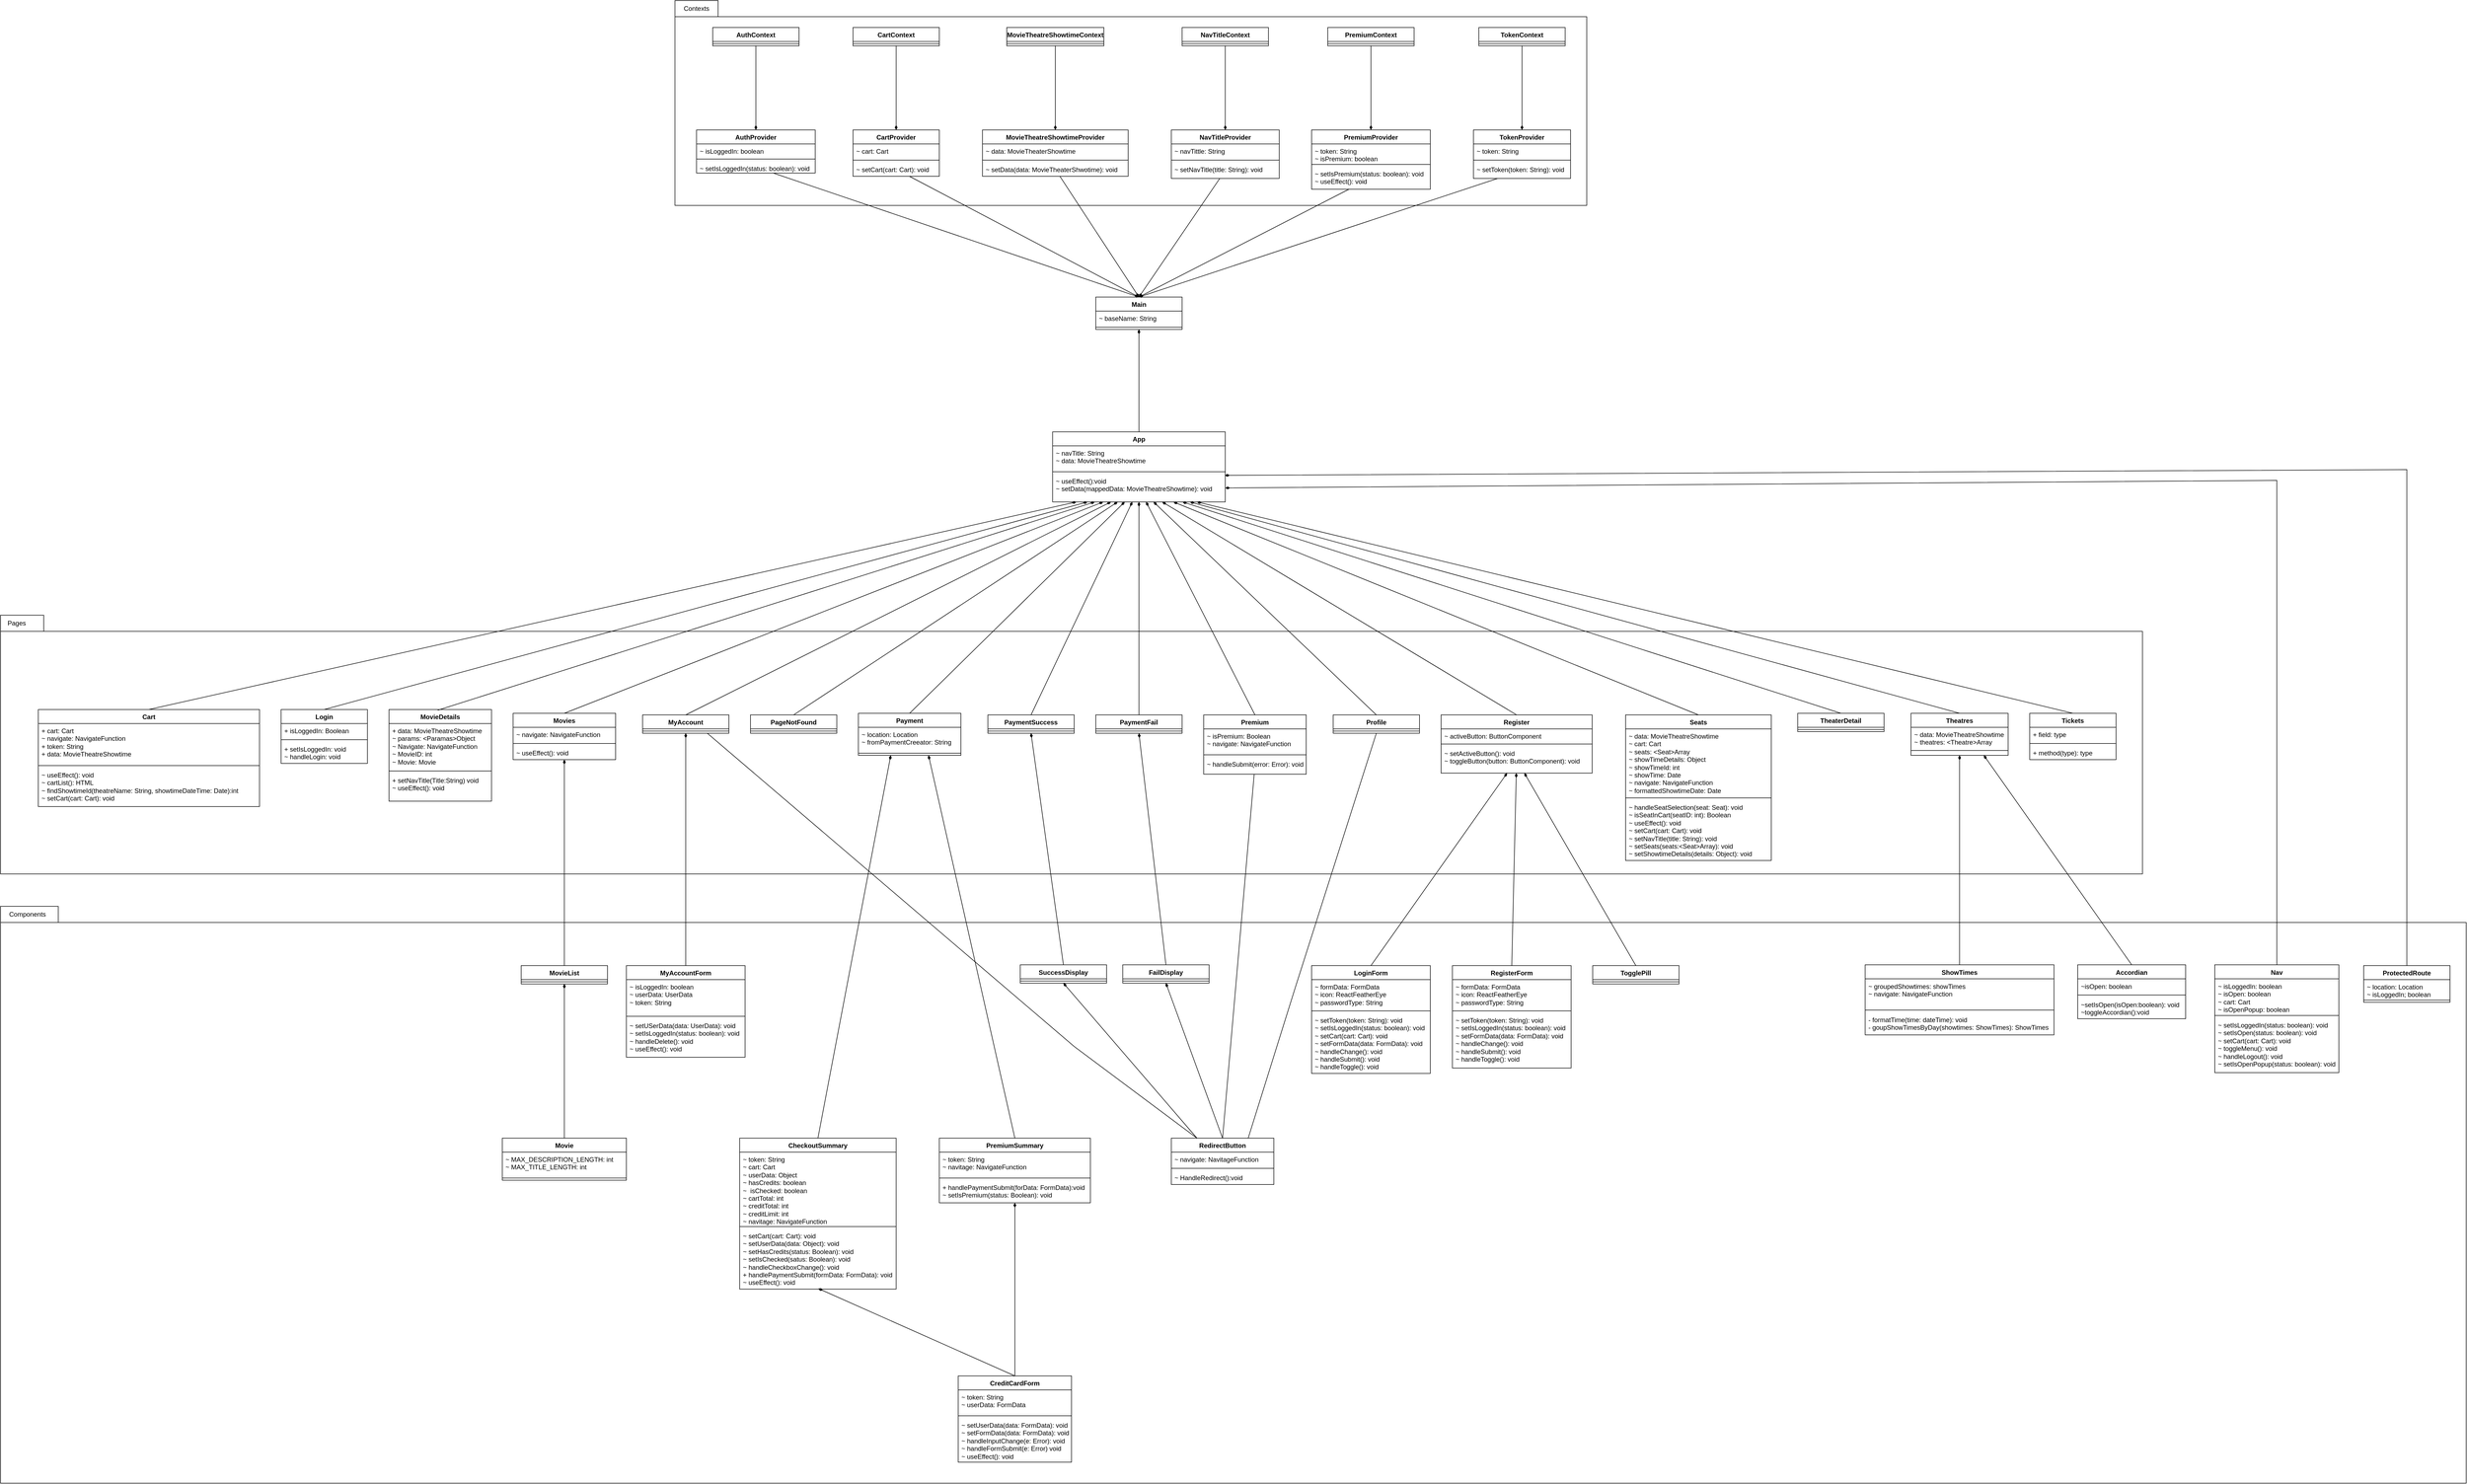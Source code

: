 <mxfile version="24.7.8">
  <diagram id="C5RBs43oDa-KdzZeNtuy" name="Page-1">
    <mxGraphModel dx="7384" dy="3552" grid="1" gridSize="10" guides="1" tooltips="1" connect="1" arrows="1" fold="1" page="1" pageScale="1" pageWidth="1700" pageHeight="1100" math="0" shadow="0">
      <root>
        <mxCell id="WIyWlLk6GJQsqaUBKTNV-0" />
        <mxCell id="WIyWlLk6GJQsqaUBKTNV-1" parent="WIyWlLk6GJQsqaUBKTNV-0" />
        <mxCell id="XHm6aKo8EF9p3FRcwdcO-277" value="" style="shape=folder;fontStyle=1;spacingTop=10;tabWidth=80;tabHeight=30;tabPosition=left;html=1;whiteSpace=wrap;" vertex="1" parent="WIyWlLk6GJQsqaUBKTNV-1">
          <mxGeometry x="-200" y="-890" width="1690" height="380" as="geometry" />
        </mxCell>
        <mxCell id="XHm6aKo8EF9p3FRcwdcO-206" value="" style="shape=folder;fontStyle=1;spacingTop=10;tabWidth=80;tabHeight=30;tabPosition=left;html=1;whiteSpace=wrap;" vertex="1" parent="WIyWlLk6GJQsqaUBKTNV-1">
          <mxGeometry x="-1450" y="250" width="3970" height="480" as="geometry" />
        </mxCell>
        <mxCell id="XHm6aKo8EF9p3FRcwdcO-204" value="" style="shape=folder;fontStyle=1;spacingTop=10;tabWidth=40;tabHeight=30;tabPosition=left;html=1;whiteSpace=wrap;" vertex="1" parent="WIyWlLk6GJQsqaUBKTNV-1">
          <mxGeometry x="-1450" y="790" width="4570" height="1070" as="geometry" />
        </mxCell>
        <mxCell id="XHm6aKo8EF9p3FRcwdcO-0" value="App" style="swimlane;fontStyle=1;align=center;verticalAlign=top;childLayout=stackLayout;horizontal=1;startSize=26;horizontalStack=0;resizeParent=1;resizeParentMax=0;resizeLast=0;collapsible=1;marginBottom=0;whiteSpace=wrap;html=1;" vertex="1" parent="WIyWlLk6GJQsqaUBKTNV-1">
          <mxGeometry x="500" y="-90" width="320" height="130" as="geometry">
            <mxRectangle x="340" y="190" width="60" height="30" as="alternateBounds" />
          </mxGeometry>
        </mxCell>
        <mxCell id="XHm6aKo8EF9p3FRcwdcO-1" value="~ navTitle: String&lt;div&gt;~ data: MovieTheatreShowtime&lt;/div&gt;" style="text;strokeColor=none;fillColor=none;align=left;verticalAlign=top;spacingLeft=4;spacingRight=4;overflow=hidden;rotatable=0;points=[[0,0.5],[1,0.5]];portConstraint=eastwest;whiteSpace=wrap;html=1;" vertex="1" parent="XHm6aKo8EF9p3FRcwdcO-0">
          <mxGeometry y="26" width="320" height="44" as="geometry" />
        </mxCell>
        <mxCell id="XHm6aKo8EF9p3FRcwdcO-2" value="" style="line;strokeWidth=1;fillColor=none;align=left;verticalAlign=middle;spacingTop=-1;spacingLeft=3;spacingRight=3;rotatable=0;labelPosition=right;points=[];portConstraint=eastwest;strokeColor=inherit;" vertex="1" parent="XHm6aKo8EF9p3FRcwdcO-0">
          <mxGeometry y="70" width="320" height="8" as="geometry" />
        </mxCell>
        <mxCell id="XHm6aKo8EF9p3FRcwdcO-3" value="~ useEffect():void&lt;div&gt;~ setData(mappedData: MovieTheatreShowtime): void&lt;br&gt;&lt;div&gt;&lt;br&gt;&lt;/div&gt;&lt;/div&gt;" style="text;strokeColor=none;fillColor=none;align=left;verticalAlign=top;spacingLeft=4;spacingRight=4;overflow=hidden;rotatable=0;points=[[0,0.5],[1,0.5]];portConstraint=eastwest;whiteSpace=wrap;html=1;" vertex="1" parent="XHm6aKo8EF9p3FRcwdcO-0">
          <mxGeometry y="78" width="320" height="52" as="geometry" />
        </mxCell>
        <mxCell id="XHm6aKo8EF9p3FRcwdcO-8" value="Cart" style="swimlane;fontStyle=1;align=center;verticalAlign=top;childLayout=stackLayout;horizontal=1;startSize=26;horizontalStack=0;resizeParent=1;resizeParentMax=0;resizeLast=0;collapsible=1;marginBottom=0;whiteSpace=wrap;html=1;" vertex="1" parent="WIyWlLk6GJQsqaUBKTNV-1">
          <mxGeometry x="-1380" y="425" width="410" height="180" as="geometry" />
        </mxCell>
        <mxCell id="XHm6aKo8EF9p3FRcwdcO-9" value="+ cart: Cart&lt;div&gt;~ navigate: NavigateFunction&lt;/div&gt;&lt;div&gt;+ token: String&lt;/div&gt;&lt;div&gt;+ data: MovieTheatreShowtime&lt;/div&gt;" style="text;strokeColor=none;fillColor=none;align=left;verticalAlign=top;spacingLeft=4;spacingRight=4;overflow=hidden;rotatable=0;points=[[0,0.5],[1,0.5]];portConstraint=eastwest;whiteSpace=wrap;html=1;" vertex="1" parent="XHm6aKo8EF9p3FRcwdcO-8">
          <mxGeometry y="26" width="410" height="74" as="geometry" />
        </mxCell>
        <mxCell id="XHm6aKo8EF9p3FRcwdcO-10" value="" style="line;strokeWidth=1;fillColor=none;align=left;verticalAlign=middle;spacingTop=-1;spacingLeft=3;spacingRight=3;rotatable=0;labelPosition=right;points=[];portConstraint=eastwest;strokeColor=inherit;" vertex="1" parent="XHm6aKo8EF9p3FRcwdcO-8">
          <mxGeometry y="100" width="410" height="8" as="geometry" />
        </mxCell>
        <mxCell id="XHm6aKo8EF9p3FRcwdcO-11" value="~ useEffect(): void&lt;div&gt;~ cartList(): HTML&lt;/div&gt;&lt;div&gt;~ findShowtimeId(theatreName: String, showtimeDateTime: Date):int&lt;/div&gt;&lt;div&gt;~ setCart(cart: Cart): void&lt;/div&gt;" style="text;strokeColor=none;fillColor=none;align=left;verticalAlign=top;spacingLeft=4;spacingRight=4;overflow=hidden;rotatable=0;points=[[0,0.5],[1,0.5]];portConstraint=eastwest;whiteSpace=wrap;html=1;" vertex="1" parent="XHm6aKo8EF9p3FRcwdcO-8">
          <mxGeometry y="108" width="410" height="72" as="geometry" />
        </mxCell>
        <mxCell id="XHm6aKo8EF9p3FRcwdcO-12" value="Login" style="swimlane;fontStyle=1;align=center;verticalAlign=top;childLayout=stackLayout;horizontal=1;startSize=26;horizontalStack=0;resizeParent=1;resizeParentMax=0;resizeLast=0;collapsible=1;marginBottom=0;whiteSpace=wrap;html=1;" vertex="1" parent="WIyWlLk6GJQsqaUBKTNV-1">
          <mxGeometry x="-930" y="425" width="160" height="100" as="geometry" />
        </mxCell>
        <mxCell id="XHm6aKo8EF9p3FRcwdcO-13" value="+ isLoggedIn: Boolean" style="text;strokeColor=none;fillColor=none;align=left;verticalAlign=top;spacingLeft=4;spacingRight=4;overflow=hidden;rotatable=0;points=[[0,0.5],[1,0.5]];portConstraint=eastwest;whiteSpace=wrap;html=1;" vertex="1" parent="XHm6aKo8EF9p3FRcwdcO-12">
          <mxGeometry y="26" width="160" height="26" as="geometry" />
        </mxCell>
        <mxCell id="XHm6aKo8EF9p3FRcwdcO-14" value="" style="line;strokeWidth=1;fillColor=none;align=left;verticalAlign=middle;spacingTop=-1;spacingLeft=3;spacingRight=3;rotatable=0;labelPosition=right;points=[];portConstraint=eastwest;strokeColor=inherit;" vertex="1" parent="XHm6aKo8EF9p3FRcwdcO-12">
          <mxGeometry y="52" width="160" height="8" as="geometry" />
        </mxCell>
        <mxCell id="XHm6aKo8EF9p3FRcwdcO-15" value="+ setIsLoggedIn: void&lt;div&gt;~ handleLogin: void&lt;/div&gt;" style="text;strokeColor=none;fillColor=none;align=left;verticalAlign=top;spacingLeft=4;spacingRight=4;overflow=hidden;rotatable=0;points=[[0,0.5],[1,0.5]];portConstraint=eastwest;whiteSpace=wrap;html=1;" vertex="1" parent="XHm6aKo8EF9p3FRcwdcO-12">
          <mxGeometry y="60" width="160" height="40" as="geometry" />
        </mxCell>
        <mxCell id="XHm6aKo8EF9p3FRcwdcO-16" value="MovieDetails" style="swimlane;fontStyle=1;align=center;verticalAlign=top;childLayout=stackLayout;horizontal=1;startSize=26;horizontalStack=0;resizeParent=1;resizeParentMax=0;resizeLast=0;collapsible=1;marginBottom=0;whiteSpace=wrap;html=1;" vertex="1" parent="WIyWlLk6GJQsqaUBKTNV-1">
          <mxGeometry x="-730" y="425" width="190" height="170" as="geometry" />
        </mxCell>
        <mxCell id="XHm6aKo8EF9p3FRcwdcO-17" value="+ data: MovieTheatreShowtime&lt;div&gt;~ params: &amp;lt;Paramas&amp;gt;Object&lt;/div&gt;&lt;div&gt;~ Navigate: NavigateFunction&lt;br&gt;~ MovieID: int&lt;/div&gt;&lt;div&gt;~ Movie: Movie&lt;/div&gt;&lt;div&gt;&lt;br&gt;&lt;/div&gt;&lt;div&gt;&lt;br&gt;&lt;/div&gt;" style="text;strokeColor=none;fillColor=none;align=left;verticalAlign=top;spacingLeft=4;spacingRight=4;overflow=hidden;rotatable=0;points=[[0,0.5],[1,0.5]];portConstraint=eastwest;whiteSpace=wrap;html=1;" vertex="1" parent="XHm6aKo8EF9p3FRcwdcO-16">
          <mxGeometry y="26" width="190" height="84" as="geometry" />
        </mxCell>
        <mxCell id="XHm6aKo8EF9p3FRcwdcO-18" value="" style="line;strokeWidth=1;fillColor=none;align=left;verticalAlign=middle;spacingTop=-1;spacingLeft=3;spacingRight=3;rotatable=0;labelPosition=right;points=[];portConstraint=eastwest;strokeColor=inherit;" vertex="1" parent="XHm6aKo8EF9p3FRcwdcO-16">
          <mxGeometry y="110" width="190" height="8" as="geometry" />
        </mxCell>
        <mxCell id="XHm6aKo8EF9p3FRcwdcO-19" value="+ setNavTitle(Title:String) void&lt;div&gt;~ useEffect(): void&lt;/div&gt;" style="text;strokeColor=none;fillColor=none;align=left;verticalAlign=top;spacingLeft=4;spacingRight=4;overflow=hidden;rotatable=0;points=[[0,0.5],[1,0.5]];portConstraint=eastwest;whiteSpace=wrap;html=1;" vertex="1" parent="XHm6aKo8EF9p3FRcwdcO-16">
          <mxGeometry y="118" width="190" height="52" as="geometry" />
        </mxCell>
        <mxCell id="XHm6aKo8EF9p3FRcwdcO-20" value="Movies" style="swimlane;fontStyle=1;align=center;verticalAlign=top;childLayout=stackLayout;horizontal=1;startSize=26;horizontalStack=0;resizeParent=1;resizeParentMax=0;resizeLast=0;collapsible=1;marginBottom=0;whiteSpace=wrap;html=1;" vertex="1" parent="WIyWlLk6GJQsqaUBKTNV-1">
          <mxGeometry x="-500" y="432" width="190" height="86" as="geometry" />
        </mxCell>
        <mxCell id="XHm6aKo8EF9p3FRcwdcO-21" value="&lt;div&gt;~ navigate: NavigateFunction&lt;/div&gt;&lt;div&gt;&lt;br&gt;&lt;/div&gt;" style="text;strokeColor=none;fillColor=none;align=left;verticalAlign=top;spacingLeft=4;spacingRight=4;overflow=hidden;rotatable=0;points=[[0,0.5],[1,0.5]];portConstraint=eastwest;whiteSpace=wrap;html=1;" vertex="1" parent="XHm6aKo8EF9p3FRcwdcO-20">
          <mxGeometry y="26" width="190" height="26" as="geometry" />
        </mxCell>
        <mxCell id="XHm6aKo8EF9p3FRcwdcO-22" value="" style="line;strokeWidth=1;fillColor=none;align=left;verticalAlign=middle;spacingTop=-1;spacingLeft=3;spacingRight=3;rotatable=0;labelPosition=right;points=[];portConstraint=eastwest;strokeColor=inherit;" vertex="1" parent="XHm6aKo8EF9p3FRcwdcO-20">
          <mxGeometry y="52" width="190" height="8" as="geometry" />
        </mxCell>
        <mxCell id="XHm6aKo8EF9p3FRcwdcO-23" value="~ useEffect(): void" style="text;strokeColor=none;fillColor=none;align=left;verticalAlign=top;spacingLeft=4;spacingRight=4;overflow=hidden;rotatable=0;points=[[0,0.5],[1,0.5]];portConstraint=eastwest;whiteSpace=wrap;html=1;" vertex="1" parent="XHm6aKo8EF9p3FRcwdcO-20">
          <mxGeometry y="60" width="190" height="26" as="geometry" />
        </mxCell>
        <mxCell id="XHm6aKo8EF9p3FRcwdcO-24" value="MyAccount" style="swimlane;fontStyle=1;align=center;verticalAlign=top;childLayout=stackLayout;horizontal=1;startSize=26;horizontalStack=0;resizeParent=1;resizeParentMax=0;resizeLast=0;collapsible=1;marginBottom=0;whiteSpace=wrap;html=1;" vertex="1" parent="WIyWlLk6GJQsqaUBKTNV-1">
          <mxGeometry x="-260" y="435" width="160" height="34" as="geometry" />
        </mxCell>
        <mxCell id="XHm6aKo8EF9p3FRcwdcO-26" value="" style="line;strokeWidth=1;fillColor=none;align=left;verticalAlign=middle;spacingTop=-1;spacingLeft=3;spacingRight=3;rotatable=0;labelPosition=right;points=[];portConstraint=eastwest;strokeColor=inherit;" vertex="1" parent="XHm6aKo8EF9p3FRcwdcO-24">
          <mxGeometry y="26" width="160" height="8" as="geometry" />
        </mxCell>
        <mxCell id="XHm6aKo8EF9p3FRcwdcO-29" value="PageNotFound" style="swimlane;fontStyle=1;align=center;verticalAlign=top;childLayout=stackLayout;horizontal=1;startSize=26;horizontalStack=0;resizeParent=1;resizeParentMax=0;resizeLast=0;collapsible=1;marginBottom=0;whiteSpace=wrap;html=1;" vertex="1" parent="WIyWlLk6GJQsqaUBKTNV-1">
          <mxGeometry x="-60" y="435" width="160" height="34" as="geometry" />
        </mxCell>
        <mxCell id="XHm6aKo8EF9p3FRcwdcO-31" value="" style="line;strokeWidth=1;fillColor=none;align=left;verticalAlign=middle;spacingTop=-1;spacingLeft=3;spacingRight=3;rotatable=0;labelPosition=right;points=[];portConstraint=eastwest;strokeColor=inherit;" vertex="1" parent="XHm6aKo8EF9p3FRcwdcO-29">
          <mxGeometry y="26" width="160" height="8" as="geometry" />
        </mxCell>
        <mxCell id="XHm6aKo8EF9p3FRcwdcO-33" value="Payment" style="swimlane;fontStyle=1;align=center;verticalAlign=top;childLayout=stackLayout;horizontal=1;startSize=26;horizontalStack=0;resizeParent=1;resizeParentMax=0;resizeLast=0;collapsible=1;marginBottom=0;whiteSpace=wrap;html=1;" vertex="1" parent="WIyWlLk6GJQsqaUBKTNV-1">
          <mxGeometry x="140" y="432" width="190" height="78" as="geometry" />
        </mxCell>
        <mxCell id="XHm6aKo8EF9p3FRcwdcO-34" value="~ location: Location&lt;div&gt;~ fromPaymentCreeator: String&lt;/div&gt;" style="text;strokeColor=none;fillColor=none;align=left;verticalAlign=top;spacingLeft=4;spacingRight=4;overflow=hidden;rotatable=0;points=[[0,0.5],[1,0.5]];portConstraint=eastwest;whiteSpace=wrap;html=1;" vertex="1" parent="XHm6aKo8EF9p3FRcwdcO-33">
          <mxGeometry y="26" width="190" height="44" as="geometry" />
        </mxCell>
        <mxCell id="XHm6aKo8EF9p3FRcwdcO-35" value="" style="line;strokeWidth=1;fillColor=none;align=left;verticalAlign=middle;spacingTop=-1;spacingLeft=3;spacingRight=3;rotatable=0;labelPosition=right;points=[];portConstraint=eastwest;strokeColor=inherit;" vertex="1" parent="XHm6aKo8EF9p3FRcwdcO-33">
          <mxGeometry y="70" width="190" height="8" as="geometry" />
        </mxCell>
        <mxCell id="XHm6aKo8EF9p3FRcwdcO-37" value="PaymentSuccess" style="swimlane;fontStyle=1;align=center;verticalAlign=top;childLayout=stackLayout;horizontal=1;startSize=26;horizontalStack=0;resizeParent=1;resizeParentMax=0;resizeLast=0;collapsible=1;marginBottom=0;whiteSpace=wrap;html=1;" vertex="1" parent="WIyWlLk6GJQsqaUBKTNV-1">
          <mxGeometry x="380" y="435" width="160" height="34" as="geometry" />
        </mxCell>
        <mxCell id="XHm6aKo8EF9p3FRcwdcO-39" value="" style="line;strokeWidth=1;fillColor=none;align=left;verticalAlign=middle;spacingTop=-1;spacingLeft=3;spacingRight=3;rotatable=0;labelPosition=right;points=[];portConstraint=eastwest;strokeColor=inherit;" vertex="1" parent="XHm6aKo8EF9p3FRcwdcO-37">
          <mxGeometry y="26" width="160" height="8" as="geometry" />
        </mxCell>
        <mxCell id="XHm6aKo8EF9p3FRcwdcO-42" value="PaymentFail" style="swimlane;fontStyle=1;align=center;verticalAlign=top;childLayout=stackLayout;horizontal=1;startSize=26;horizontalStack=0;resizeParent=1;resizeParentMax=0;resizeLast=0;collapsible=1;marginBottom=0;whiteSpace=wrap;html=1;" vertex="1" parent="WIyWlLk6GJQsqaUBKTNV-1">
          <mxGeometry x="580" y="435" width="160" height="34" as="geometry" />
        </mxCell>
        <mxCell id="XHm6aKo8EF9p3FRcwdcO-44" value="" style="line;strokeWidth=1;fillColor=none;align=left;verticalAlign=middle;spacingTop=-1;spacingLeft=3;spacingRight=3;rotatable=0;labelPosition=right;points=[];portConstraint=eastwest;strokeColor=inherit;" vertex="1" parent="XHm6aKo8EF9p3FRcwdcO-42">
          <mxGeometry y="26" width="160" height="8" as="geometry" />
        </mxCell>
        <mxCell id="XHm6aKo8EF9p3FRcwdcO-46" value="Premium" style="swimlane;fontStyle=1;align=center;verticalAlign=top;childLayout=stackLayout;horizontal=1;startSize=26;horizontalStack=0;resizeParent=1;resizeParentMax=0;resizeLast=0;collapsible=1;marginBottom=0;whiteSpace=wrap;html=1;" vertex="1" parent="WIyWlLk6GJQsqaUBKTNV-1">
          <mxGeometry x="780" y="435" width="190" height="110" as="geometry" />
        </mxCell>
        <mxCell id="XHm6aKo8EF9p3FRcwdcO-47" value="~ isPremium: Boolean&lt;div&gt;~ navigate: NavigateFunction&lt;/div&gt;" style="text;strokeColor=none;fillColor=none;align=left;verticalAlign=top;spacingLeft=4;spacingRight=4;overflow=hidden;rotatable=0;points=[[0,0.5],[1,0.5]];portConstraint=eastwest;whiteSpace=wrap;html=1;" vertex="1" parent="XHm6aKo8EF9p3FRcwdcO-46">
          <mxGeometry y="26" width="190" height="44" as="geometry" />
        </mxCell>
        <mxCell id="XHm6aKo8EF9p3FRcwdcO-48" value="" style="line;strokeWidth=1;fillColor=none;align=left;verticalAlign=middle;spacingTop=-1;spacingLeft=3;spacingRight=3;rotatable=0;labelPosition=right;points=[];portConstraint=eastwest;strokeColor=inherit;" vertex="1" parent="XHm6aKo8EF9p3FRcwdcO-46">
          <mxGeometry y="70" width="190" height="8" as="geometry" />
        </mxCell>
        <mxCell id="XHm6aKo8EF9p3FRcwdcO-49" value="~ handleSubmit(error: Error): void" style="text;strokeColor=none;fillColor=none;align=left;verticalAlign=top;spacingLeft=4;spacingRight=4;overflow=hidden;rotatable=0;points=[[0,0.5],[1,0.5]];portConstraint=eastwest;whiteSpace=wrap;html=1;" vertex="1" parent="XHm6aKo8EF9p3FRcwdcO-46">
          <mxGeometry y="78" width="190" height="32" as="geometry" />
        </mxCell>
        <mxCell id="XHm6aKo8EF9p3FRcwdcO-50" value="Profile" style="swimlane;fontStyle=1;align=center;verticalAlign=top;childLayout=stackLayout;horizontal=1;startSize=26;horizontalStack=0;resizeParent=1;resizeParentMax=0;resizeLast=0;collapsible=1;marginBottom=0;whiteSpace=wrap;html=1;" vertex="1" parent="WIyWlLk6GJQsqaUBKTNV-1">
          <mxGeometry x="1020" y="435" width="160" height="34" as="geometry" />
        </mxCell>
        <mxCell id="XHm6aKo8EF9p3FRcwdcO-52" value="" style="line;strokeWidth=1;fillColor=none;align=left;verticalAlign=middle;spacingTop=-1;spacingLeft=3;spacingRight=3;rotatable=0;labelPosition=right;points=[];portConstraint=eastwest;strokeColor=inherit;" vertex="1" parent="XHm6aKo8EF9p3FRcwdcO-50">
          <mxGeometry y="26" width="160" height="8" as="geometry" />
        </mxCell>
        <mxCell id="XHm6aKo8EF9p3FRcwdcO-54" value="Register" style="swimlane;fontStyle=1;align=center;verticalAlign=top;childLayout=stackLayout;horizontal=1;startSize=26;horizontalStack=0;resizeParent=1;resizeParentMax=0;resizeLast=0;collapsible=1;marginBottom=0;whiteSpace=wrap;html=1;" vertex="1" parent="WIyWlLk6GJQsqaUBKTNV-1">
          <mxGeometry x="1220" y="435" width="280" height="108" as="geometry" />
        </mxCell>
        <mxCell id="XHm6aKo8EF9p3FRcwdcO-55" value="~ activeButton: ButtonComponent" style="text;strokeColor=none;fillColor=none;align=left;verticalAlign=top;spacingLeft=4;spacingRight=4;overflow=hidden;rotatable=0;points=[[0,0.5],[1,0.5]];portConstraint=eastwest;whiteSpace=wrap;html=1;" vertex="1" parent="XHm6aKo8EF9p3FRcwdcO-54">
          <mxGeometry y="26" width="280" height="24" as="geometry" />
        </mxCell>
        <mxCell id="XHm6aKo8EF9p3FRcwdcO-56" value="" style="line;strokeWidth=1;fillColor=none;align=left;verticalAlign=middle;spacingTop=-1;spacingLeft=3;spacingRight=3;rotatable=0;labelPosition=right;points=[];portConstraint=eastwest;strokeColor=inherit;" vertex="1" parent="XHm6aKo8EF9p3FRcwdcO-54">
          <mxGeometry y="50" width="280" height="8" as="geometry" />
        </mxCell>
        <mxCell id="XHm6aKo8EF9p3FRcwdcO-57" value="~ setActiveButton(): void&lt;div&gt;~ toggleButton(button: ButtonComponent): void&lt;/div&gt;" style="text;strokeColor=none;fillColor=none;align=left;verticalAlign=top;spacingLeft=4;spacingRight=4;overflow=hidden;rotatable=0;points=[[0,0.5],[1,0.5]];portConstraint=eastwest;whiteSpace=wrap;html=1;" vertex="1" parent="XHm6aKo8EF9p3FRcwdcO-54">
          <mxGeometry y="58" width="280" height="50" as="geometry" />
        </mxCell>
        <mxCell id="XHm6aKo8EF9p3FRcwdcO-58" value="Seats" style="swimlane;fontStyle=1;align=center;verticalAlign=top;childLayout=stackLayout;horizontal=1;startSize=26;horizontalStack=0;resizeParent=1;resizeParentMax=0;resizeLast=0;collapsible=1;marginBottom=0;whiteSpace=wrap;html=1;" vertex="1" parent="WIyWlLk6GJQsqaUBKTNV-1">
          <mxGeometry x="1562" y="435" width="270" height="270" as="geometry" />
        </mxCell>
        <mxCell id="XHm6aKo8EF9p3FRcwdcO-59" value="~ data: MovieTheatreShowtime&lt;div&gt;~ cart: Cart&lt;/div&gt;&lt;div&gt;~ seats: &amp;lt;Seat&amp;gt;Array&lt;/div&gt;&lt;div&gt;~ showTimeDetails: Object&lt;/div&gt;&lt;div&gt;~ showTimeId: int&lt;/div&gt;&lt;div&gt;~ showTime: Date&lt;/div&gt;&lt;div&gt;~ navigate: NavigateFunction&lt;/div&gt;&lt;div&gt;~ formattedShowtimeDate: Date&lt;/div&gt;" style="text;strokeColor=none;fillColor=none;align=left;verticalAlign=top;spacingLeft=4;spacingRight=4;overflow=hidden;rotatable=0;points=[[0,0.5],[1,0.5]];portConstraint=eastwest;whiteSpace=wrap;html=1;" vertex="1" parent="XHm6aKo8EF9p3FRcwdcO-58">
          <mxGeometry y="26" width="270" height="124" as="geometry" />
        </mxCell>
        <mxCell id="XHm6aKo8EF9p3FRcwdcO-60" value="" style="line;strokeWidth=1;fillColor=none;align=left;verticalAlign=middle;spacingTop=-1;spacingLeft=3;spacingRight=3;rotatable=0;labelPosition=right;points=[];portConstraint=eastwest;strokeColor=inherit;" vertex="1" parent="XHm6aKo8EF9p3FRcwdcO-58">
          <mxGeometry y="150" width="270" height="8" as="geometry" />
        </mxCell>
        <mxCell id="XHm6aKo8EF9p3FRcwdcO-61" value="~ handleSeatSelection(seat: Seat): void&lt;div&gt;~ isSeatInCart(seatID: int): Boolean&lt;/div&gt;&lt;div&gt;~ useEffect(): void&lt;/div&gt;&lt;div&gt;~ setCart(cart: Cart): void&lt;/div&gt;&lt;div&gt;~ setNavTitle(title: String): void&lt;/div&gt;&lt;div&gt;~ setSeats(seats:&amp;lt;Seat&amp;gt;Array): void&lt;/div&gt;&lt;div&gt;~ setShowtimeDetails(details: Object): void&lt;/div&gt;" style="text;strokeColor=none;fillColor=none;align=left;verticalAlign=top;spacingLeft=4;spacingRight=4;overflow=hidden;rotatable=0;points=[[0,0.5],[1,0.5]];portConstraint=eastwest;whiteSpace=wrap;html=1;" vertex="1" parent="XHm6aKo8EF9p3FRcwdcO-58">
          <mxGeometry y="158" width="270" height="112" as="geometry" />
        </mxCell>
        <mxCell id="XHm6aKo8EF9p3FRcwdcO-62" value="TheaterDetail" style="swimlane;fontStyle=1;align=center;verticalAlign=top;childLayout=stackLayout;horizontal=1;startSize=26;horizontalStack=0;resizeParent=1;resizeParentMax=0;resizeLast=0;collapsible=1;marginBottom=0;whiteSpace=wrap;html=1;" vertex="1" parent="WIyWlLk6GJQsqaUBKTNV-1">
          <mxGeometry x="1881" y="432" width="160" height="34" as="geometry" />
        </mxCell>
        <mxCell id="XHm6aKo8EF9p3FRcwdcO-64" value="" style="line;strokeWidth=1;fillColor=none;align=left;verticalAlign=middle;spacingTop=-1;spacingLeft=3;spacingRight=3;rotatable=0;labelPosition=right;points=[];portConstraint=eastwest;strokeColor=inherit;" vertex="1" parent="XHm6aKo8EF9p3FRcwdcO-62">
          <mxGeometry y="26" width="160" height="8" as="geometry" />
        </mxCell>
        <mxCell id="XHm6aKo8EF9p3FRcwdcO-66" value="Theatres" style="swimlane;fontStyle=1;align=center;verticalAlign=top;childLayout=stackLayout;horizontal=1;startSize=26;horizontalStack=0;resizeParent=1;resizeParentMax=0;resizeLast=0;collapsible=1;marginBottom=0;whiteSpace=wrap;html=1;" vertex="1" parent="WIyWlLk6GJQsqaUBKTNV-1">
          <mxGeometry x="2091" y="432" width="180" height="78" as="geometry" />
        </mxCell>
        <mxCell id="XHm6aKo8EF9p3FRcwdcO-67" value="~ data: MovieTheatreShowtime&lt;div&gt;~ theatres: &amp;lt;Theatre&amp;gt;Array&lt;/div&gt;" style="text;strokeColor=none;fillColor=none;align=left;verticalAlign=top;spacingLeft=4;spacingRight=4;overflow=hidden;rotatable=0;points=[[0,0.5],[1,0.5]];portConstraint=eastwest;whiteSpace=wrap;html=1;" vertex="1" parent="XHm6aKo8EF9p3FRcwdcO-66">
          <mxGeometry y="26" width="180" height="34" as="geometry" />
        </mxCell>
        <mxCell id="XHm6aKo8EF9p3FRcwdcO-68" value="" style="line;strokeWidth=1;fillColor=none;align=left;verticalAlign=middle;spacingTop=-1;spacingLeft=3;spacingRight=3;rotatable=0;labelPosition=right;points=[];portConstraint=eastwest;strokeColor=inherit;" vertex="1" parent="XHm6aKo8EF9p3FRcwdcO-66">
          <mxGeometry y="60" width="180" height="18" as="geometry" />
        </mxCell>
        <mxCell id="XHm6aKo8EF9p3FRcwdcO-70" value="Tickets" style="swimlane;fontStyle=1;align=center;verticalAlign=top;childLayout=stackLayout;horizontal=1;startSize=26;horizontalStack=0;resizeParent=1;resizeParentMax=0;resizeLast=0;collapsible=1;marginBottom=0;whiteSpace=wrap;html=1;" vertex="1" parent="WIyWlLk6GJQsqaUBKTNV-1">
          <mxGeometry x="2311" y="432" width="160" height="86" as="geometry" />
        </mxCell>
        <mxCell id="XHm6aKo8EF9p3FRcwdcO-71" value="+ field: type" style="text;strokeColor=none;fillColor=none;align=left;verticalAlign=top;spacingLeft=4;spacingRight=4;overflow=hidden;rotatable=0;points=[[0,0.5],[1,0.5]];portConstraint=eastwest;whiteSpace=wrap;html=1;" vertex="1" parent="XHm6aKo8EF9p3FRcwdcO-70">
          <mxGeometry y="26" width="160" height="26" as="geometry" />
        </mxCell>
        <mxCell id="XHm6aKo8EF9p3FRcwdcO-72" value="" style="line;strokeWidth=1;fillColor=none;align=left;verticalAlign=middle;spacingTop=-1;spacingLeft=3;spacingRight=3;rotatable=0;labelPosition=right;points=[];portConstraint=eastwest;strokeColor=inherit;" vertex="1" parent="XHm6aKo8EF9p3FRcwdcO-70">
          <mxGeometry y="52" width="160" height="8" as="geometry" />
        </mxCell>
        <mxCell id="XHm6aKo8EF9p3FRcwdcO-73" value="+ method(type): type" style="text;strokeColor=none;fillColor=none;align=left;verticalAlign=top;spacingLeft=4;spacingRight=4;overflow=hidden;rotatable=0;points=[[0,0.5],[1,0.5]];portConstraint=eastwest;whiteSpace=wrap;html=1;" vertex="1" parent="XHm6aKo8EF9p3FRcwdcO-70">
          <mxGeometry y="60" width="160" height="26" as="geometry" />
        </mxCell>
        <mxCell id="XHm6aKo8EF9p3FRcwdcO-76" value="" style="endArrow=diamondThin;html=1;rounded=0;exitX=0.5;exitY=0;exitDx=0;exitDy=0;endFill=1;" edge="1" parent="WIyWlLk6GJQsqaUBKTNV-1" source="XHm6aKo8EF9p3FRcwdcO-37" target="XHm6aKo8EF9p3FRcwdcO-3">
          <mxGeometry width="50" height="50" relative="1" as="geometry">
            <mxPoint x="460" y="430" as="sourcePoint" />
            <mxPoint x="490" y="300" as="targetPoint" />
          </mxGeometry>
        </mxCell>
        <mxCell id="XHm6aKo8EF9p3FRcwdcO-78" value="" style="endArrow=diamondThin;html=1;rounded=0;exitX=0.5;exitY=0;exitDx=0;exitDy=0;endFill=1;" edge="1" parent="WIyWlLk6GJQsqaUBKTNV-1" source="XHm6aKo8EF9p3FRcwdcO-33" target="XHm6aKo8EF9p3FRcwdcO-3">
          <mxGeometry width="50" height="50" relative="1" as="geometry">
            <mxPoint x="230" y="360" as="sourcePoint" />
            <mxPoint x="490" y="300" as="targetPoint" />
          </mxGeometry>
        </mxCell>
        <mxCell id="XHm6aKo8EF9p3FRcwdcO-79" value="" style="endArrow=none;html=1;rounded=0;entryX=0.5;entryY=0;entryDx=0;entryDy=0;endFill=0;startArrow=diamondThin;startFill=1;" edge="1" parent="WIyWlLk6GJQsqaUBKTNV-1" source="XHm6aKo8EF9p3FRcwdcO-3" target="XHm6aKo8EF9p3FRcwdcO-42">
          <mxGeometry width="50" height="50" relative="1" as="geometry">
            <mxPoint x="500" y="250" as="sourcePoint" />
            <mxPoint x="560" y="250" as="targetPoint" />
          </mxGeometry>
        </mxCell>
        <mxCell id="XHm6aKo8EF9p3FRcwdcO-80" value="" style="endArrow=none;html=1;rounded=0;entryX=0.5;entryY=0;entryDx=0;entryDy=0;endFill=0;startArrow=diamondThin;startFill=1;" edge="1" parent="WIyWlLk6GJQsqaUBKTNV-1" source="XHm6aKo8EF9p3FRcwdcO-3" target="XHm6aKo8EF9p3FRcwdcO-46">
          <mxGeometry width="50" height="50" relative="1" as="geometry">
            <mxPoint x="490" y="300" as="sourcePoint" />
            <mxPoint x="810" y="400" as="targetPoint" />
          </mxGeometry>
        </mxCell>
        <mxCell id="XHm6aKo8EF9p3FRcwdcO-81" value="" style="endArrow=none;html=1;rounded=0;entryX=0.5;entryY=0;entryDx=0;entryDy=0;endFill=0;startArrow=diamondThin;startFill=1;" edge="1" parent="WIyWlLk6GJQsqaUBKTNV-1" source="XHm6aKo8EF9p3FRcwdcO-3" target="XHm6aKo8EF9p3FRcwdcO-54">
          <mxGeometry width="50" height="50" relative="1" as="geometry">
            <mxPoint x="490" y="300" as="sourcePoint" />
            <mxPoint x="1290" y="460" as="targetPoint" />
          </mxGeometry>
        </mxCell>
        <mxCell id="XHm6aKo8EF9p3FRcwdcO-82" value="" style="endArrow=none;html=1;rounded=0;entryX=0.5;entryY=0;entryDx=0;entryDy=0;endFill=0;startArrow=diamondThin;startFill=1;" edge="1" parent="WIyWlLk6GJQsqaUBKTNV-1" source="XHm6aKo8EF9p3FRcwdcO-3" target="XHm6aKo8EF9p3FRcwdcO-50">
          <mxGeometry width="50" height="50" relative="1" as="geometry">
            <mxPoint x="570" y="260" as="sourcePoint" />
            <mxPoint x="990" y="390" as="targetPoint" />
          </mxGeometry>
        </mxCell>
        <mxCell id="XHm6aKo8EF9p3FRcwdcO-83" value="" style="endArrow=none;html=1;rounded=0;entryX=0.5;entryY=0;entryDx=0;entryDy=0;endFill=0;startArrow=diamondThin;startFill=1;" edge="1" parent="WIyWlLk6GJQsqaUBKTNV-1" source="XHm6aKo8EF9p3FRcwdcO-3" target="XHm6aKo8EF9p3FRcwdcO-58">
          <mxGeometry width="50" height="50" relative="1" as="geometry">
            <mxPoint x="490" y="300" as="sourcePoint" />
            <mxPoint x="1370" y="560" as="targetPoint" />
          </mxGeometry>
        </mxCell>
        <mxCell id="XHm6aKo8EF9p3FRcwdcO-84" value="" style="endArrow=none;html=1;rounded=0;entryX=0.5;entryY=0;entryDx=0;entryDy=0;endFill=0;startArrow=diamondThin;startFill=1;" edge="1" parent="WIyWlLk6GJQsqaUBKTNV-1" source="XHm6aKo8EF9p3FRcwdcO-3" target="XHm6aKo8EF9p3FRcwdcO-62">
          <mxGeometry width="50" height="50" relative="1" as="geometry">
            <mxPoint x="490" y="300" as="sourcePoint" />
            <mxPoint x="860" y="330" as="targetPoint" />
          </mxGeometry>
        </mxCell>
        <mxCell id="XHm6aKo8EF9p3FRcwdcO-85" value="" style="endArrow=none;html=1;rounded=0;entryX=0.5;entryY=0;entryDx=0;entryDy=0;endFill=0;startArrow=diamondThin;startFill=1;" edge="1" parent="WIyWlLk6GJQsqaUBKTNV-1" source="XHm6aKo8EF9p3FRcwdcO-3" target="XHm6aKo8EF9p3FRcwdcO-66">
          <mxGeometry width="50" height="50" relative="1" as="geometry">
            <mxPoint x="490" y="300" as="sourcePoint" />
            <mxPoint x="1990" y="460" as="targetPoint" />
          </mxGeometry>
        </mxCell>
        <mxCell id="XHm6aKo8EF9p3FRcwdcO-86" value="" style="endArrow=none;html=1;rounded=0;entryX=0.5;entryY=0;entryDx=0;entryDy=0;endFill=0;startArrow=diamondThin;startFill=1;" edge="1" parent="WIyWlLk6GJQsqaUBKTNV-1" source="XHm6aKo8EF9p3FRcwdcO-3" target="XHm6aKo8EF9p3FRcwdcO-70">
          <mxGeometry width="50" height="50" relative="1" as="geometry">
            <mxPoint x="490" y="300" as="sourcePoint" />
            <mxPoint x="1990" y="460" as="targetPoint" />
          </mxGeometry>
        </mxCell>
        <mxCell id="XHm6aKo8EF9p3FRcwdcO-87" value="" style="endArrow=diamondThin;html=1;rounded=0;exitX=0.5;exitY=0;exitDx=0;exitDy=0;endFill=1;" edge="1" parent="WIyWlLk6GJQsqaUBKTNV-1" source="XHm6aKo8EF9p3FRcwdcO-29" target="XHm6aKo8EF9p3FRcwdcO-3">
          <mxGeometry width="50" height="50" relative="1" as="geometry">
            <mxPoint x="40" y="470" as="sourcePoint" />
            <mxPoint x="490" y="300" as="targetPoint" />
          </mxGeometry>
        </mxCell>
        <mxCell id="XHm6aKo8EF9p3FRcwdcO-88" value="" style="endArrow=diamondThin;html=1;rounded=0;exitX=0.5;exitY=0;exitDx=0;exitDy=0;endFill=1;" edge="1" parent="WIyWlLk6GJQsqaUBKTNV-1" source="XHm6aKo8EF9p3FRcwdcO-24" target="XHm6aKo8EF9p3FRcwdcO-3">
          <mxGeometry width="50" height="50" relative="1" as="geometry">
            <mxPoint x="-200" y="420" as="sourcePoint" />
            <mxPoint x="300" y="260" as="targetPoint" />
          </mxGeometry>
        </mxCell>
        <mxCell id="XHm6aKo8EF9p3FRcwdcO-89" value="" style="endArrow=diamondThin;html=1;rounded=0;exitX=0.5;exitY=0;exitDx=0;exitDy=0;endFill=1;" edge="1" parent="WIyWlLk6GJQsqaUBKTNV-1" source="XHm6aKo8EF9p3FRcwdcO-20" target="XHm6aKo8EF9p3FRcwdcO-3">
          <mxGeometry width="50" height="50" relative="1" as="geometry">
            <mxPoint x="-390" y="410" as="sourcePoint" />
            <mxPoint x="-340" y="360" as="targetPoint" />
          </mxGeometry>
        </mxCell>
        <mxCell id="XHm6aKo8EF9p3FRcwdcO-90" value="" style="endArrow=diamondThin;html=1;rounded=0;exitX=0.475;exitY=0.008;exitDx=0;exitDy=0;exitPerimeter=0;endFill=1;" edge="1" parent="WIyWlLk6GJQsqaUBKTNV-1" source="XHm6aKo8EF9p3FRcwdcO-16" target="XHm6aKo8EF9p3FRcwdcO-3">
          <mxGeometry width="50" height="50" relative="1" as="geometry">
            <mxPoint x="-660" y="390" as="sourcePoint" />
            <mxPoint x="-610" y="340" as="targetPoint" />
          </mxGeometry>
        </mxCell>
        <mxCell id="XHm6aKo8EF9p3FRcwdcO-91" value="" style="endArrow=diamondThin;html=1;rounded=0;exitX=0.5;exitY=0;exitDx=0;exitDy=0;endFill=1;" edge="1" parent="WIyWlLk6GJQsqaUBKTNV-1" source="XHm6aKo8EF9p3FRcwdcO-12" target="XHm6aKo8EF9p3FRcwdcO-3">
          <mxGeometry width="50" height="50" relative="1" as="geometry">
            <mxPoint x="-870" y="390" as="sourcePoint" />
            <mxPoint x="-820" y="340" as="targetPoint" />
          </mxGeometry>
        </mxCell>
        <mxCell id="XHm6aKo8EF9p3FRcwdcO-92" value="" style="endArrow=diamondThin;html=1;rounded=0;exitX=0.5;exitY=0;exitDx=0;exitDy=0;endFill=1;" edge="1" parent="WIyWlLk6GJQsqaUBKTNV-1" source="XHm6aKo8EF9p3FRcwdcO-8" target="XHm6aKo8EF9p3FRcwdcO-3">
          <mxGeometry width="50" height="50" relative="1" as="geometry">
            <mxPoint x="-1120" y="400" as="sourcePoint" />
            <mxPoint x="-1070" y="350" as="targetPoint" />
          </mxGeometry>
        </mxCell>
        <mxCell id="XHm6aKo8EF9p3FRcwdcO-101" value="Main" style="swimlane;fontStyle=1;align=center;verticalAlign=top;childLayout=stackLayout;horizontal=1;startSize=26;horizontalStack=0;resizeParent=1;resizeParentMax=0;resizeLast=0;collapsible=1;marginBottom=0;whiteSpace=wrap;html=1;" vertex="1" parent="WIyWlLk6GJQsqaUBKTNV-1">
          <mxGeometry x="580" y="-340" width="160" height="60" as="geometry" />
        </mxCell>
        <mxCell id="XHm6aKo8EF9p3FRcwdcO-102" value="~ baseName: String" style="text;strokeColor=none;fillColor=none;align=left;verticalAlign=top;spacingLeft=4;spacingRight=4;overflow=hidden;rotatable=0;points=[[0,0.5],[1,0.5]];portConstraint=eastwest;whiteSpace=wrap;html=1;" vertex="1" parent="XHm6aKo8EF9p3FRcwdcO-101">
          <mxGeometry y="26" width="160" height="26" as="geometry" />
        </mxCell>
        <mxCell id="XHm6aKo8EF9p3FRcwdcO-103" value="" style="line;strokeWidth=1;fillColor=none;align=left;verticalAlign=middle;spacingTop=-1;spacingLeft=3;spacingRight=3;rotatable=0;labelPosition=right;points=[];portConstraint=eastwest;strokeColor=inherit;" vertex="1" parent="XHm6aKo8EF9p3FRcwdcO-101">
          <mxGeometry y="52" width="160" height="8" as="geometry" />
        </mxCell>
        <mxCell id="XHm6aKo8EF9p3FRcwdcO-106" value="" style="endArrow=diamondThin;html=1;rounded=0;entryX=0.5;entryY=1;entryDx=0;entryDy=0;exitX=0.5;exitY=0;exitDx=0;exitDy=0;endFill=1;" edge="1" parent="WIyWlLk6GJQsqaUBKTNV-1" source="XHm6aKo8EF9p3FRcwdcO-0" target="XHm6aKo8EF9p3FRcwdcO-101">
          <mxGeometry width="50" height="50" relative="1" as="geometry">
            <mxPoint x="610" y="10" as="sourcePoint" />
            <mxPoint x="660" y="-40" as="targetPoint" />
          </mxGeometry>
        </mxCell>
        <mxCell id="XHm6aKo8EF9p3FRcwdcO-107" value="Accordian" style="swimlane;fontStyle=1;align=center;verticalAlign=top;childLayout=stackLayout;horizontal=1;startSize=26;horizontalStack=0;resizeParent=1;resizeParentMax=0;resizeLast=0;collapsible=1;marginBottom=0;whiteSpace=wrap;html=1;" vertex="1" parent="WIyWlLk6GJQsqaUBKTNV-1">
          <mxGeometry x="2400" y="898.5" width="200" height="100" as="geometry" />
        </mxCell>
        <mxCell id="XHm6aKo8EF9p3FRcwdcO-108" value="~isOpen: boolean" style="text;strokeColor=none;fillColor=none;align=left;verticalAlign=top;spacingLeft=4;spacingRight=4;overflow=hidden;rotatable=0;points=[[0,0.5],[1,0.5]];portConstraint=eastwest;whiteSpace=wrap;html=1;" vertex="1" parent="XHm6aKo8EF9p3FRcwdcO-107">
          <mxGeometry y="26" width="200" height="26" as="geometry" />
        </mxCell>
        <mxCell id="XHm6aKo8EF9p3FRcwdcO-109" value="" style="line;strokeWidth=1;fillColor=none;align=left;verticalAlign=middle;spacingTop=-1;spacingLeft=3;spacingRight=3;rotatable=0;labelPosition=right;points=[];portConstraint=eastwest;strokeColor=inherit;" vertex="1" parent="XHm6aKo8EF9p3FRcwdcO-107">
          <mxGeometry y="52" width="200" height="8" as="geometry" />
        </mxCell>
        <mxCell id="XHm6aKo8EF9p3FRcwdcO-110" value="~setIsOpen(isOpen:boolean): void&lt;div&gt;~toggleAccordian():void&lt;/div&gt;" style="text;strokeColor=none;fillColor=none;align=left;verticalAlign=top;spacingLeft=4;spacingRight=4;overflow=hidden;rotatable=0;points=[[0,0.5],[1,0.5]];portConstraint=eastwest;whiteSpace=wrap;html=1;" vertex="1" parent="XHm6aKo8EF9p3FRcwdcO-107">
          <mxGeometry y="60" width="200" height="40" as="geometry" />
        </mxCell>
        <mxCell id="XHm6aKo8EF9p3FRcwdcO-111" value="CheckoutSummary" style="swimlane;fontStyle=1;align=center;verticalAlign=top;childLayout=stackLayout;horizontal=1;startSize=26;horizontalStack=0;resizeParent=1;resizeParentMax=0;resizeLast=0;collapsible=1;marginBottom=0;whiteSpace=wrap;html=1;" vertex="1" parent="WIyWlLk6GJQsqaUBKTNV-1">
          <mxGeometry x="-80" y="1220" width="290" height="280" as="geometry" />
        </mxCell>
        <mxCell id="XHm6aKo8EF9p3FRcwdcO-112" value="~ token: String&lt;div&gt;~ cart: Cart&lt;/div&gt;&lt;div&gt;~ userData: Object&lt;br&gt;~ hasCredits: boolean&lt;/div&gt;&lt;div&gt;~&amp;nbsp; isChecked: boolean&lt;/div&gt;&lt;div&gt;~ cartTotal: int&lt;/div&gt;&lt;div&gt;~ creditTotal: int&lt;br&gt;~ creditLimit: int&lt;/div&gt;&lt;div&gt;~ navitage: NavigateFunction&lt;/div&gt;" style="text;strokeColor=none;fillColor=none;align=left;verticalAlign=top;spacingLeft=4;spacingRight=4;overflow=hidden;rotatable=0;points=[[0,0.5],[1,0.5]];portConstraint=eastwest;whiteSpace=wrap;html=1;" vertex="1" parent="XHm6aKo8EF9p3FRcwdcO-111">
          <mxGeometry y="26" width="290" height="134" as="geometry" />
        </mxCell>
        <mxCell id="XHm6aKo8EF9p3FRcwdcO-113" value="" style="line;strokeWidth=1;fillColor=none;align=left;verticalAlign=middle;spacingTop=-1;spacingLeft=3;spacingRight=3;rotatable=0;labelPosition=right;points=[];portConstraint=eastwest;strokeColor=inherit;" vertex="1" parent="XHm6aKo8EF9p3FRcwdcO-111">
          <mxGeometry y="160" width="290" height="8" as="geometry" />
        </mxCell>
        <mxCell id="XHm6aKo8EF9p3FRcwdcO-114" value="~ setCart(cart: Cart): void&lt;div&gt;~ setUserData(data: Object): void&lt;/div&gt;&lt;div&gt;~ setHasCredits(status: Boolean): void&lt;/div&gt;&lt;div&gt;~ setIsChecked(satus: Boolean): void&lt;/div&gt;&lt;div&gt;~ handleCheckboxChange(): void&lt;/div&gt;&lt;div&gt;+ handlePaymentSubmit(formData: FormData): void&lt;/div&gt;&lt;div&gt;~ useEffect(): void&lt;/div&gt;" style="text;strokeColor=none;fillColor=none;align=left;verticalAlign=top;spacingLeft=4;spacingRight=4;overflow=hidden;rotatable=0;points=[[0,0.5],[1,0.5]];portConstraint=eastwest;whiteSpace=wrap;html=1;" vertex="1" parent="XHm6aKo8EF9p3FRcwdcO-111">
          <mxGeometry y="168" width="290" height="112" as="geometry" />
        </mxCell>
        <mxCell id="XHm6aKo8EF9p3FRcwdcO-115" value="FailDisplay" style="swimlane;fontStyle=1;align=center;verticalAlign=top;childLayout=stackLayout;horizontal=1;startSize=26;horizontalStack=0;resizeParent=1;resizeParentMax=0;resizeLast=0;collapsible=1;marginBottom=0;whiteSpace=wrap;html=1;" vertex="1" parent="WIyWlLk6GJQsqaUBKTNV-1">
          <mxGeometry x="630" y="898.5" width="160" height="34" as="geometry" />
        </mxCell>
        <mxCell id="XHm6aKo8EF9p3FRcwdcO-117" value="" style="line;strokeWidth=1;fillColor=none;align=left;verticalAlign=middle;spacingTop=-1;spacingLeft=3;spacingRight=3;rotatable=0;labelPosition=right;points=[];portConstraint=eastwest;strokeColor=inherit;" vertex="1" parent="XHm6aKo8EF9p3FRcwdcO-115">
          <mxGeometry y="26" width="160" height="8" as="geometry" />
        </mxCell>
        <mxCell id="XHm6aKo8EF9p3FRcwdcO-123" value="LoginForm" style="swimlane;fontStyle=1;align=center;verticalAlign=top;childLayout=stackLayout;horizontal=1;startSize=26;horizontalStack=0;resizeParent=1;resizeParentMax=0;resizeLast=0;collapsible=1;marginBottom=0;whiteSpace=wrap;html=1;" vertex="1" parent="WIyWlLk6GJQsqaUBKTNV-1">
          <mxGeometry x="980" y="900" width="220" height="200" as="geometry" />
        </mxCell>
        <mxCell id="XHm6aKo8EF9p3FRcwdcO-124" value="~ formData: FormData&lt;div&gt;~ icon: ReactFeatherEye&lt;/div&gt;&lt;div&gt;~ passwordType: String&lt;/div&gt;" style="text;strokeColor=none;fillColor=none;align=left;verticalAlign=top;spacingLeft=4;spacingRight=4;overflow=hidden;rotatable=0;points=[[0,0.5],[1,0.5]];portConstraint=eastwest;whiteSpace=wrap;html=1;" vertex="1" parent="XHm6aKo8EF9p3FRcwdcO-123">
          <mxGeometry y="26" width="220" height="54" as="geometry" />
        </mxCell>
        <mxCell id="XHm6aKo8EF9p3FRcwdcO-125" value="" style="line;strokeWidth=1;fillColor=none;align=left;verticalAlign=middle;spacingTop=-1;spacingLeft=3;spacingRight=3;rotatable=0;labelPosition=right;points=[];portConstraint=eastwest;strokeColor=inherit;" vertex="1" parent="XHm6aKo8EF9p3FRcwdcO-123">
          <mxGeometry y="80" width="220" height="8" as="geometry" />
        </mxCell>
        <mxCell id="XHm6aKo8EF9p3FRcwdcO-126" value="~ setToken(token: String): void&lt;div&gt;~ setIsLoggedIn(status: boolean): void&lt;/div&gt;&lt;div&gt;~ setCart(cart: Cart): void&lt;/div&gt;&lt;div&gt;~ setFormData(data: FormData): void&lt;/div&gt;&lt;div&gt;~ handleChange(): void&lt;/div&gt;&lt;div&gt;~ handleSubmit(): void&lt;/div&gt;&lt;div&gt;~ handleToggle(): void&lt;/div&gt;" style="text;strokeColor=none;fillColor=none;align=left;verticalAlign=top;spacingLeft=4;spacingRight=4;overflow=hidden;rotatable=0;points=[[0,0.5],[1,0.5]];portConstraint=eastwest;whiteSpace=wrap;html=1;" vertex="1" parent="XHm6aKo8EF9p3FRcwdcO-123">
          <mxGeometry y="88" width="220" height="112" as="geometry" />
        </mxCell>
        <mxCell id="XHm6aKo8EF9p3FRcwdcO-127" value="Movie" style="swimlane;fontStyle=1;align=center;verticalAlign=top;childLayout=stackLayout;horizontal=1;startSize=26;horizontalStack=0;resizeParent=1;resizeParentMax=0;resizeLast=0;collapsible=1;marginBottom=0;whiteSpace=wrap;html=1;" vertex="1" parent="WIyWlLk6GJQsqaUBKTNV-1">
          <mxGeometry x="-520" y="1220" width="230" height="78" as="geometry" />
        </mxCell>
        <mxCell id="XHm6aKo8EF9p3FRcwdcO-128" value="~ MAX_DESCRIPTION_LENGTH: int&lt;div&gt;~ MAX_TITLE_LENGTH: int&lt;/div&gt;" style="text;strokeColor=none;fillColor=none;align=left;verticalAlign=top;spacingLeft=4;spacingRight=4;overflow=hidden;rotatable=0;points=[[0,0.5],[1,0.5]];portConstraint=eastwest;whiteSpace=wrap;html=1;" vertex="1" parent="XHm6aKo8EF9p3FRcwdcO-127">
          <mxGeometry y="26" width="230" height="44" as="geometry" />
        </mxCell>
        <mxCell id="XHm6aKo8EF9p3FRcwdcO-129" value="" style="line;strokeWidth=1;fillColor=none;align=left;verticalAlign=middle;spacingTop=-1;spacingLeft=3;spacingRight=3;rotatable=0;labelPosition=right;points=[];portConstraint=eastwest;strokeColor=inherit;" vertex="1" parent="XHm6aKo8EF9p3FRcwdcO-127">
          <mxGeometry y="70" width="230" height="8" as="geometry" />
        </mxCell>
        <mxCell id="XHm6aKo8EF9p3FRcwdcO-131" value="MovieList" style="swimlane;fontStyle=1;align=center;verticalAlign=top;childLayout=stackLayout;horizontal=1;startSize=26;horizontalStack=0;resizeParent=1;resizeParentMax=0;resizeLast=0;collapsible=1;marginBottom=0;whiteSpace=wrap;html=1;" vertex="1" parent="WIyWlLk6GJQsqaUBKTNV-1">
          <mxGeometry x="-485" y="900" width="160" height="34" as="geometry" />
        </mxCell>
        <mxCell id="XHm6aKo8EF9p3FRcwdcO-133" value="" style="line;strokeWidth=1;fillColor=none;align=left;verticalAlign=middle;spacingTop=-1;spacingLeft=3;spacingRight=3;rotatable=0;labelPosition=right;points=[];portConstraint=eastwest;strokeColor=inherit;" vertex="1" parent="XHm6aKo8EF9p3FRcwdcO-131">
          <mxGeometry y="26" width="160" height="8" as="geometry" />
        </mxCell>
        <mxCell id="XHm6aKo8EF9p3FRcwdcO-135" value="MyAccountForm" style="swimlane;fontStyle=1;align=center;verticalAlign=top;childLayout=stackLayout;horizontal=1;startSize=26;horizontalStack=0;resizeParent=1;resizeParentMax=0;resizeLast=0;collapsible=1;marginBottom=0;whiteSpace=wrap;html=1;" vertex="1" parent="WIyWlLk6GJQsqaUBKTNV-1">
          <mxGeometry x="-290" y="900" width="220" height="170" as="geometry" />
        </mxCell>
        <mxCell id="XHm6aKo8EF9p3FRcwdcO-136" value="~ isLoggedIn: boolean&lt;div&gt;~ userData: UserData&lt;/div&gt;&lt;div&gt;~ token: String&lt;/div&gt;" style="text;strokeColor=none;fillColor=none;align=left;verticalAlign=top;spacingLeft=4;spacingRight=4;overflow=hidden;rotatable=0;points=[[0,0.5],[1,0.5]];portConstraint=eastwest;whiteSpace=wrap;html=1;" vertex="1" parent="XHm6aKo8EF9p3FRcwdcO-135">
          <mxGeometry y="26" width="220" height="64" as="geometry" />
        </mxCell>
        <mxCell id="XHm6aKo8EF9p3FRcwdcO-137" value="" style="line;strokeWidth=1;fillColor=none;align=left;verticalAlign=middle;spacingTop=-1;spacingLeft=3;spacingRight=3;rotatable=0;labelPosition=right;points=[];portConstraint=eastwest;strokeColor=inherit;" vertex="1" parent="XHm6aKo8EF9p3FRcwdcO-135">
          <mxGeometry y="90" width="220" height="8" as="geometry" />
        </mxCell>
        <mxCell id="XHm6aKo8EF9p3FRcwdcO-138" value="~ setUSerData(data: UserData): void&lt;div&gt;~ setIsLoggedIn(status: boolean): void&lt;/div&gt;&lt;div&gt;~ handleDelete(): void&lt;/div&gt;&lt;div&gt;~ useEffect(): void&lt;/div&gt;" style="text;strokeColor=none;fillColor=none;align=left;verticalAlign=top;spacingLeft=4;spacingRight=4;overflow=hidden;rotatable=0;points=[[0,0.5],[1,0.5]];portConstraint=eastwest;whiteSpace=wrap;html=1;" vertex="1" parent="XHm6aKo8EF9p3FRcwdcO-135">
          <mxGeometry y="98" width="220" height="72" as="geometry" />
        </mxCell>
        <mxCell id="XHm6aKo8EF9p3FRcwdcO-139" value="Nav" style="swimlane;fontStyle=1;align=center;verticalAlign=top;childLayout=stackLayout;horizontal=1;startSize=26;horizontalStack=0;resizeParent=1;resizeParentMax=0;resizeLast=0;collapsible=1;marginBottom=0;whiteSpace=wrap;html=1;" vertex="1" parent="WIyWlLk6GJQsqaUBKTNV-1">
          <mxGeometry x="2654" y="898.5" width="230" height="200" as="geometry" />
        </mxCell>
        <mxCell id="XHm6aKo8EF9p3FRcwdcO-140" value="~ isLoggedIn: boolean&lt;div&gt;~ isOpen: boolean&lt;/div&gt;&lt;div&gt;~ cart: Cart&lt;/div&gt;&lt;div&gt;~ isOpenPopup: boolean&lt;/div&gt;" style="text;strokeColor=none;fillColor=none;align=left;verticalAlign=top;spacingLeft=4;spacingRight=4;overflow=hidden;rotatable=0;points=[[0,0.5],[1,0.5]];portConstraint=eastwest;whiteSpace=wrap;html=1;" vertex="1" parent="XHm6aKo8EF9p3FRcwdcO-139">
          <mxGeometry y="26" width="230" height="64" as="geometry" />
        </mxCell>
        <mxCell id="XHm6aKo8EF9p3FRcwdcO-141" value="" style="line;strokeWidth=1;fillColor=none;align=left;verticalAlign=middle;spacingTop=-1;spacingLeft=3;spacingRight=3;rotatable=0;labelPosition=right;points=[];portConstraint=eastwest;strokeColor=inherit;" vertex="1" parent="XHm6aKo8EF9p3FRcwdcO-139">
          <mxGeometry y="90" width="230" height="8" as="geometry" />
        </mxCell>
        <mxCell id="XHm6aKo8EF9p3FRcwdcO-142" value="~ setIsLoggedIn(status: boolean): void&lt;div&gt;~ setIsOpen(status: boolean): void&lt;/div&gt;&lt;div&gt;~ setCart(cart: Cart): void&lt;/div&gt;&lt;div&gt;~ toggleMenu(): void&lt;/div&gt;&lt;div&gt;~ handleLogout(): void&lt;/div&gt;&lt;div&gt;~ setIsOpenPopup(status: boolean): void&lt;/div&gt;" style="text;strokeColor=none;fillColor=none;align=left;verticalAlign=top;spacingLeft=4;spacingRight=4;overflow=hidden;rotatable=0;points=[[0,0.5],[1,0.5]];portConstraint=eastwest;whiteSpace=wrap;html=1;" vertex="1" parent="XHm6aKo8EF9p3FRcwdcO-139">
          <mxGeometry y="98" width="230" height="102" as="geometry" />
        </mxCell>
        <mxCell id="XHm6aKo8EF9p3FRcwdcO-144" value="PremiumSummary" style="swimlane;fontStyle=1;align=center;verticalAlign=top;childLayout=stackLayout;horizontal=1;startSize=26;horizontalStack=0;resizeParent=1;resizeParentMax=0;resizeLast=0;collapsible=1;marginBottom=0;whiteSpace=wrap;html=1;" vertex="1" parent="WIyWlLk6GJQsqaUBKTNV-1">
          <mxGeometry x="290" y="1220" width="280" height="120" as="geometry" />
        </mxCell>
        <mxCell id="XHm6aKo8EF9p3FRcwdcO-145" value="~ token: String&lt;div&gt;~ navitage: NavigateFunction&lt;br&gt;&lt;/div&gt;" style="text;strokeColor=none;fillColor=none;align=left;verticalAlign=top;spacingLeft=4;spacingRight=4;overflow=hidden;rotatable=0;points=[[0,0.5],[1,0.5]];portConstraint=eastwest;whiteSpace=wrap;html=1;" vertex="1" parent="XHm6aKo8EF9p3FRcwdcO-144">
          <mxGeometry y="26" width="280" height="44" as="geometry" />
        </mxCell>
        <mxCell id="XHm6aKo8EF9p3FRcwdcO-146" value="" style="line;strokeWidth=1;fillColor=none;align=left;verticalAlign=middle;spacingTop=-1;spacingLeft=3;spacingRight=3;rotatable=0;labelPosition=right;points=[];portConstraint=eastwest;strokeColor=inherit;" vertex="1" parent="XHm6aKo8EF9p3FRcwdcO-144">
          <mxGeometry y="70" width="280" height="8" as="geometry" />
        </mxCell>
        <mxCell id="XHm6aKo8EF9p3FRcwdcO-147" value="+ handlePaymentSubmit(forData: FormData):void&lt;div&gt;~ setIsPremium(status: Boolean): void&lt;/div&gt;" style="text;strokeColor=none;fillColor=none;align=left;verticalAlign=top;spacingLeft=4;spacingRight=4;overflow=hidden;rotatable=0;points=[[0,0.5],[1,0.5]];portConstraint=eastwest;whiteSpace=wrap;html=1;" vertex="1" parent="XHm6aKo8EF9p3FRcwdcO-144">
          <mxGeometry y="78" width="280" height="42" as="geometry" />
        </mxCell>
        <mxCell id="XHm6aKo8EF9p3FRcwdcO-148" value="ProtectedRoute" style="swimlane;fontStyle=1;align=center;verticalAlign=top;childLayout=stackLayout;horizontal=1;startSize=26;horizontalStack=0;resizeParent=1;resizeParentMax=0;resizeLast=0;collapsible=1;marginBottom=0;whiteSpace=wrap;html=1;" vertex="1" parent="WIyWlLk6GJQsqaUBKTNV-1">
          <mxGeometry x="2930" y="900" width="160" height="68" as="geometry" />
        </mxCell>
        <mxCell id="XHm6aKo8EF9p3FRcwdcO-149" value="~ location: Location&lt;div&gt;~ isLoggedIn; boolean&lt;/div&gt;" style="text;strokeColor=none;fillColor=none;align=left;verticalAlign=top;spacingLeft=4;spacingRight=4;overflow=hidden;rotatable=0;points=[[0,0.5],[1,0.5]];portConstraint=eastwest;whiteSpace=wrap;html=1;" vertex="1" parent="XHm6aKo8EF9p3FRcwdcO-148">
          <mxGeometry y="26" width="160" height="34" as="geometry" />
        </mxCell>
        <mxCell id="XHm6aKo8EF9p3FRcwdcO-150" value="" style="line;strokeWidth=1;fillColor=none;align=left;verticalAlign=middle;spacingTop=-1;spacingLeft=3;spacingRight=3;rotatable=0;labelPosition=right;points=[];portConstraint=eastwest;strokeColor=inherit;" vertex="1" parent="XHm6aKo8EF9p3FRcwdcO-148">
          <mxGeometry y="60" width="160" height="8" as="geometry" />
        </mxCell>
        <mxCell id="XHm6aKo8EF9p3FRcwdcO-152" value="RegisterForm" style="swimlane;fontStyle=1;align=center;verticalAlign=top;childLayout=stackLayout;horizontal=1;startSize=26;horizontalStack=0;resizeParent=1;resizeParentMax=0;resizeLast=0;collapsible=1;marginBottom=0;whiteSpace=wrap;html=1;" vertex="1" parent="WIyWlLk6GJQsqaUBKTNV-1">
          <mxGeometry x="1241" y="900" width="220" height="190" as="geometry" />
        </mxCell>
        <mxCell id="XHm6aKo8EF9p3FRcwdcO-153" value="~ formData: FormData&lt;div&gt;~ icon: ReactFeatherEye&lt;/div&gt;&lt;div&gt;~ passwordType: String&lt;/div&gt;" style="text;strokeColor=none;fillColor=none;align=left;verticalAlign=top;spacingLeft=4;spacingRight=4;overflow=hidden;rotatable=0;points=[[0,0.5],[1,0.5]];portConstraint=eastwest;whiteSpace=wrap;html=1;" vertex="1" parent="XHm6aKo8EF9p3FRcwdcO-152">
          <mxGeometry y="26" width="220" height="54" as="geometry" />
        </mxCell>
        <mxCell id="XHm6aKo8EF9p3FRcwdcO-154" value="" style="line;strokeWidth=1;fillColor=none;align=left;verticalAlign=middle;spacingTop=-1;spacingLeft=3;spacingRight=3;rotatable=0;labelPosition=right;points=[];portConstraint=eastwest;strokeColor=inherit;" vertex="1" parent="XHm6aKo8EF9p3FRcwdcO-152">
          <mxGeometry y="80" width="220" height="8" as="geometry" />
        </mxCell>
        <mxCell id="XHm6aKo8EF9p3FRcwdcO-155" value="~ setToken(token: String): void&lt;div&gt;~ setIsLoggedIn(status: boolean): void&lt;/div&gt;&lt;div&gt;&lt;span style=&quot;background-color: initial;&quot;&gt;~ setFormData(data: FormData): void&lt;/span&gt;&lt;br&gt;&lt;/div&gt;&lt;div&gt;~ handleChange(): void&lt;/div&gt;&lt;div&gt;~ handleSubmit(): void&lt;/div&gt;&lt;div&gt;~ handleToggle(): void&lt;/div&gt;" style="text;strokeColor=none;fillColor=none;align=left;verticalAlign=top;spacingLeft=4;spacingRight=4;overflow=hidden;rotatable=0;points=[[0,0.5],[1,0.5]];portConstraint=eastwest;whiteSpace=wrap;html=1;" vertex="1" parent="XHm6aKo8EF9p3FRcwdcO-152">
          <mxGeometry y="88" width="220" height="102" as="geometry" />
        </mxCell>
        <mxCell id="XHm6aKo8EF9p3FRcwdcO-156" value="ShowTimes" style="swimlane;fontStyle=1;align=center;verticalAlign=top;childLayout=stackLayout;horizontal=1;startSize=26;horizontalStack=0;resizeParent=1;resizeParentMax=0;resizeLast=0;collapsible=1;marginBottom=0;whiteSpace=wrap;html=1;" vertex="1" parent="WIyWlLk6GJQsqaUBKTNV-1">
          <mxGeometry x="2006" y="898.5" width="350" height="130" as="geometry" />
        </mxCell>
        <mxCell id="XHm6aKo8EF9p3FRcwdcO-157" value="~ groupedShowtimes: showTimes&lt;div&gt;~ navigate: NavigateFunction&lt;/div&gt;" style="text;strokeColor=none;fillColor=none;align=left;verticalAlign=top;spacingLeft=4;spacingRight=4;overflow=hidden;rotatable=0;points=[[0,0.5],[1,0.5]];portConstraint=eastwest;whiteSpace=wrap;html=1;" vertex="1" parent="XHm6aKo8EF9p3FRcwdcO-156">
          <mxGeometry y="26" width="350" height="54" as="geometry" />
        </mxCell>
        <mxCell id="XHm6aKo8EF9p3FRcwdcO-158" value="" style="line;strokeWidth=1;fillColor=none;align=left;verticalAlign=middle;spacingTop=-1;spacingLeft=3;spacingRight=3;rotatable=0;labelPosition=right;points=[];portConstraint=eastwest;strokeColor=inherit;" vertex="1" parent="XHm6aKo8EF9p3FRcwdcO-156">
          <mxGeometry y="80" width="350" height="8" as="geometry" />
        </mxCell>
        <mxCell id="XHm6aKo8EF9p3FRcwdcO-159" value="- formatTime(time: dateTime): void&lt;div&gt;- goupShowTimesByDay(showtimes: ShowTimes): ShowTimes&lt;/div&gt;" style="text;strokeColor=none;fillColor=none;align=left;verticalAlign=top;spacingLeft=4;spacingRight=4;overflow=hidden;rotatable=0;points=[[0,0.5],[1,0.5]];portConstraint=eastwest;whiteSpace=wrap;html=1;" vertex="1" parent="XHm6aKo8EF9p3FRcwdcO-156">
          <mxGeometry y="88" width="350" height="42" as="geometry" />
        </mxCell>
        <mxCell id="XHm6aKo8EF9p3FRcwdcO-160" value="SuccessDisplay" style="swimlane;fontStyle=1;align=center;verticalAlign=top;childLayout=stackLayout;horizontal=1;startSize=26;horizontalStack=0;resizeParent=1;resizeParentMax=0;resizeLast=0;collapsible=1;marginBottom=0;whiteSpace=wrap;html=1;" vertex="1" parent="WIyWlLk6GJQsqaUBKTNV-1">
          <mxGeometry x="440" y="898.5" width="160" height="34" as="geometry" />
        </mxCell>
        <mxCell id="XHm6aKo8EF9p3FRcwdcO-162" value="" style="line;strokeWidth=1;fillColor=none;align=left;verticalAlign=middle;spacingTop=-1;spacingLeft=3;spacingRight=3;rotatable=0;labelPosition=right;points=[];portConstraint=eastwest;strokeColor=inherit;" vertex="1" parent="XHm6aKo8EF9p3FRcwdcO-160">
          <mxGeometry y="26" width="160" height="8" as="geometry" />
        </mxCell>
        <mxCell id="XHm6aKo8EF9p3FRcwdcO-164" value="TogglePill" style="swimlane;fontStyle=1;align=center;verticalAlign=top;childLayout=stackLayout;horizontal=1;startSize=26;horizontalStack=0;resizeParent=1;resizeParentMax=0;resizeLast=0;collapsible=1;marginBottom=0;whiteSpace=wrap;html=1;" vertex="1" parent="WIyWlLk6GJQsqaUBKTNV-1">
          <mxGeometry x="1501" y="900" width="160" height="34" as="geometry" />
        </mxCell>
        <mxCell id="XHm6aKo8EF9p3FRcwdcO-166" value="" style="line;strokeWidth=1;fillColor=none;align=left;verticalAlign=middle;spacingTop=-1;spacingLeft=3;spacingRight=3;rotatable=0;labelPosition=right;points=[];portConstraint=eastwest;strokeColor=inherit;" vertex="1" parent="XHm6aKo8EF9p3FRcwdcO-164">
          <mxGeometry y="26" width="160" height="8" as="geometry" />
        </mxCell>
        <mxCell id="XHm6aKo8EF9p3FRcwdcO-119" value="CreditCardForm" style="swimlane;fontStyle=1;align=center;verticalAlign=top;childLayout=stackLayout;horizontal=1;startSize=26;horizontalStack=0;resizeParent=1;resizeParentMax=0;resizeLast=0;collapsible=1;marginBottom=0;whiteSpace=wrap;html=1;" vertex="1" parent="WIyWlLk6GJQsqaUBKTNV-1">
          <mxGeometry x="325" y="1661" width="210" height="160" as="geometry" />
        </mxCell>
        <mxCell id="XHm6aKo8EF9p3FRcwdcO-120" value="~ token: String&lt;div&gt;~ userData: FormData&lt;/div&gt;&lt;div&gt;&lt;br&gt;&lt;/div&gt;" style="text;strokeColor=none;fillColor=none;align=left;verticalAlign=top;spacingLeft=4;spacingRight=4;overflow=hidden;rotatable=0;points=[[0,0.5],[1,0.5]];portConstraint=eastwest;whiteSpace=wrap;html=1;" vertex="1" parent="XHm6aKo8EF9p3FRcwdcO-119">
          <mxGeometry y="26" width="210" height="44" as="geometry" />
        </mxCell>
        <mxCell id="XHm6aKo8EF9p3FRcwdcO-121" value="" style="line;strokeWidth=1;fillColor=none;align=left;verticalAlign=middle;spacingTop=-1;spacingLeft=3;spacingRight=3;rotatable=0;labelPosition=right;points=[];portConstraint=eastwest;strokeColor=inherit;" vertex="1" parent="XHm6aKo8EF9p3FRcwdcO-119">
          <mxGeometry y="70" width="210" height="8" as="geometry" />
        </mxCell>
        <mxCell id="XHm6aKo8EF9p3FRcwdcO-122" value="~ setUserData(data: FormData): void&lt;div&gt;~ setFormData(data: FormData): void&lt;/div&gt;&lt;div&gt;~ handleInputChange(e: Error): void&lt;/div&gt;&lt;div&gt;~ handleFormSubmit(e: Error) void&lt;/div&gt;&lt;div&gt;~ useEffect(): void&lt;/div&gt;" style="text;strokeColor=none;fillColor=none;align=left;verticalAlign=top;spacingLeft=4;spacingRight=4;overflow=hidden;rotatable=0;points=[[0,0.5],[1,0.5]];portConstraint=eastwest;whiteSpace=wrap;html=1;" vertex="1" parent="XHm6aKo8EF9p3FRcwdcO-119">
          <mxGeometry y="78" width="210" height="82" as="geometry" />
        </mxCell>
        <mxCell id="XHm6aKo8EF9p3FRcwdcO-177" value="RedirectButton" style="swimlane;fontStyle=1;align=center;verticalAlign=top;childLayout=stackLayout;horizontal=1;startSize=26;horizontalStack=0;resizeParent=1;resizeParentMax=0;resizeLast=0;collapsible=1;marginBottom=0;whiteSpace=wrap;html=1;" vertex="1" parent="WIyWlLk6GJQsqaUBKTNV-1">
          <mxGeometry x="720" y="1220" width="190" height="86" as="geometry" />
        </mxCell>
        <mxCell id="XHm6aKo8EF9p3FRcwdcO-178" value="~ navigate: NavitageFunction" style="text;strokeColor=none;fillColor=none;align=left;verticalAlign=top;spacingLeft=4;spacingRight=4;overflow=hidden;rotatable=0;points=[[0,0.5],[1,0.5]];portConstraint=eastwest;whiteSpace=wrap;html=1;" vertex="1" parent="XHm6aKo8EF9p3FRcwdcO-177">
          <mxGeometry y="26" width="190" height="26" as="geometry" />
        </mxCell>
        <mxCell id="XHm6aKo8EF9p3FRcwdcO-179" value="" style="line;strokeWidth=1;fillColor=none;align=left;verticalAlign=middle;spacingTop=-1;spacingLeft=3;spacingRight=3;rotatable=0;labelPosition=right;points=[];portConstraint=eastwest;strokeColor=inherit;" vertex="1" parent="XHm6aKo8EF9p3FRcwdcO-177">
          <mxGeometry y="52" width="190" height="8" as="geometry" />
        </mxCell>
        <mxCell id="XHm6aKo8EF9p3FRcwdcO-180" value="~ HandleRedirect():void" style="text;strokeColor=none;fillColor=none;align=left;verticalAlign=top;spacingLeft=4;spacingRight=4;overflow=hidden;rotatable=0;points=[[0,0.5],[1,0.5]];portConstraint=eastwest;whiteSpace=wrap;html=1;" vertex="1" parent="XHm6aKo8EF9p3FRcwdcO-177">
          <mxGeometry y="60" width="190" height="26" as="geometry" />
        </mxCell>
        <mxCell id="XHm6aKo8EF9p3FRcwdcO-182" value="" style="endArrow=none;html=1;rounded=0;exitX=0.503;exitY=0.991;exitDx=0;exitDy=0;exitPerimeter=0;entryX=0.5;entryY=0;entryDx=0;entryDy=0;startArrow=diamondThin;startFill=1;" edge="1" parent="WIyWlLk6GJQsqaUBKTNV-1" source="XHm6aKo8EF9p3FRcwdcO-114" target="XHm6aKo8EF9p3FRcwdcO-119">
          <mxGeometry width="50" height="50" relative="1" as="geometry">
            <mxPoint x="-880" y="1616" as="sourcePoint" />
            <mxPoint x="-830" y="1566" as="targetPoint" />
          </mxGeometry>
        </mxCell>
        <mxCell id="XHm6aKo8EF9p3FRcwdcO-184" value="" style="endArrow=diamondThin;html=1;rounded=0;entryX=0.5;entryY=1;entryDx=0;entryDy=0;exitX=0.5;exitY=0;exitDx=0;exitDy=0;endFill=1;" edge="1" parent="WIyWlLk6GJQsqaUBKTNV-1" source="XHm6aKo8EF9p3FRcwdcO-111">
          <mxGeometry width="50" height="50" relative="1" as="geometry">
            <mxPoint x="40" y="898.5" as="sourcePoint" />
            <mxPoint x="200.0" y="510" as="targetPoint" />
          </mxGeometry>
        </mxCell>
        <mxCell id="XHm6aKo8EF9p3FRcwdcO-185" value="" style="endArrow=diamondThin;html=1;rounded=0;entryX=0.5;entryY=1;entryDx=0;entryDy=0;exitX=0.5;exitY=0;exitDx=0;exitDy=0;endFill=1;" edge="1" parent="WIyWlLk6GJQsqaUBKTNV-1" source="XHm6aKo8EF9p3FRcwdcO-144">
          <mxGeometry width="50" height="50" relative="1" as="geometry">
            <mxPoint x="475" y="898.5" as="sourcePoint" />
            <mxPoint x="270" y="510" as="targetPoint" />
          </mxGeometry>
        </mxCell>
        <mxCell id="XHm6aKo8EF9p3FRcwdcO-186" value="" style="endArrow=diamondThin;html=1;rounded=0;entryX=0.5;entryY=1;entryDx=0;entryDy=0;exitX=0.5;exitY=0;exitDx=0;exitDy=0;endFill=1;" edge="1" parent="WIyWlLk6GJQsqaUBKTNV-1" source="XHm6aKo8EF9p3FRcwdcO-115" target="XHm6aKo8EF9p3FRcwdcO-42">
          <mxGeometry width="50" height="50" relative="1" as="geometry">
            <mxPoint x="800" y="910" as="sourcePoint" />
            <mxPoint x="850" y="860" as="targetPoint" />
          </mxGeometry>
        </mxCell>
        <mxCell id="XHm6aKo8EF9p3FRcwdcO-187" value="" style="endArrow=diamondThin;html=1;rounded=0;entryX=0.5;entryY=1;entryDx=0;entryDy=0;exitX=0.5;exitY=0;exitDx=0;exitDy=0;endFill=1;" edge="1" parent="WIyWlLk6GJQsqaUBKTNV-1" source="XHm6aKo8EF9p3FRcwdcO-160" target="XHm6aKo8EF9p3FRcwdcO-37">
          <mxGeometry width="50" height="50" relative="1" as="geometry">
            <mxPoint x="800" y="910" as="sourcePoint" />
            <mxPoint x="850" y="860" as="targetPoint" />
          </mxGeometry>
        </mxCell>
        <mxCell id="XHm6aKo8EF9p3FRcwdcO-188" value="" style="endArrow=diamondThin;html=1;rounded=0;entryX=0.5;entryY=1;entryDx=0;entryDy=0;exitX=0.25;exitY=0;exitDx=0;exitDy=0;endFill=1;" edge="1" parent="WIyWlLk6GJQsqaUBKTNV-1" source="XHm6aKo8EF9p3FRcwdcO-177" target="XHm6aKo8EF9p3FRcwdcO-160">
          <mxGeometry width="50" height="50" relative="1" as="geometry">
            <mxPoint x="890" y="1420" as="sourcePoint" />
            <mxPoint x="940" y="1370" as="targetPoint" />
          </mxGeometry>
        </mxCell>
        <mxCell id="XHm6aKo8EF9p3FRcwdcO-189" value="" style="endArrow=diamondThin;html=1;rounded=0;entryX=0.5;entryY=1;entryDx=0;entryDy=0;exitX=0.5;exitY=0;exitDx=0;exitDy=0;endFill=1;" edge="1" parent="WIyWlLk6GJQsqaUBKTNV-1" source="XHm6aKo8EF9p3FRcwdcO-177" target="XHm6aKo8EF9p3FRcwdcO-115">
          <mxGeometry width="50" height="50" relative="1" as="geometry">
            <mxPoint x="890" y="1420" as="sourcePoint" />
            <mxPoint x="940" y="1370" as="targetPoint" />
          </mxGeometry>
        </mxCell>
        <mxCell id="XHm6aKo8EF9p3FRcwdcO-190" value="" style="endArrow=diamondThin;html=1;rounded=0;entryX=0.5;entryY=1;entryDx=0;entryDy=0;exitX=0.5;exitY=0;exitDx=0;exitDy=0;endFill=1;" edge="1" parent="WIyWlLk6GJQsqaUBKTNV-1" source="XHm6aKo8EF9p3FRcwdcO-135" target="XHm6aKo8EF9p3FRcwdcO-24">
          <mxGeometry width="50" height="50" relative="1" as="geometry">
            <mxPoint x="-80" y="920" as="sourcePoint" />
            <mxPoint x="-30" y="870" as="targetPoint" />
          </mxGeometry>
        </mxCell>
        <mxCell id="XHm6aKo8EF9p3FRcwdcO-193" value="" style="endArrow=diamondThin;html=1;rounded=0;exitX=0.5;exitY=0;exitDx=0;exitDy=0;endFill=1;" edge="1" parent="WIyWlLk6GJQsqaUBKTNV-1" source="XHm6aKo8EF9p3FRcwdcO-123" target="XHm6aKo8EF9p3FRcwdcO-57">
          <mxGeometry width="50" height="50" relative="1" as="geometry">
            <mxPoint x="1050" y="760" as="sourcePoint" />
            <mxPoint x="1100" y="710" as="targetPoint" />
          </mxGeometry>
        </mxCell>
        <mxCell id="XHm6aKo8EF9p3FRcwdcO-194" value="" style="endArrow=diamondThin;html=1;rounded=0;exitX=0.5;exitY=0;exitDx=0;exitDy=0;endFill=1;" edge="1" parent="WIyWlLk6GJQsqaUBKTNV-1" source="XHm6aKo8EF9p3FRcwdcO-152" target="XHm6aKo8EF9p3FRcwdcO-57">
          <mxGeometry width="50" height="50" relative="1" as="geometry">
            <mxPoint x="1180" y="710" as="sourcePoint" />
            <mxPoint x="1230" y="660" as="targetPoint" />
          </mxGeometry>
        </mxCell>
        <mxCell id="XHm6aKo8EF9p3FRcwdcO-195" value="" style="endArrow=diamondThin;html=1;rounded=0;exitX=0.5;exitY=0;exitDx=0;exitDy=0;endFill=1;" edge="1" parent="WIyWlLk6GJQsqaUBKTNV-1" source="XHm6aKo8EF9p3FRcwdcO-164" target="XHm6aKo8EF9p3FRcwdcO-57">
          <mxGeometry width="50" height="50" relative="1" as="geometry">
            <mxPoint x="1180" y="710" as="sourcePoint" />
            <mxPoint x="1230" y="660" as="targetPoint" />
          </mxGeometry>
        </mxCell>
        <mxCell id="XHm6aKo8EF9p3FRcwdcO-196" value="" style="endArrow=diamondThin;html=1;rounded=0;entryX=0.5;entryY=1;entryDx=0;entryDy=0;exitX=0.5;exitY=0;exitDx=0;exitDy=0;endFill=1;" edge="1" parent="WIyWlLk6GJQsqaUBKTNV-1" source="XHm6aKo8EF9p3FRcwdcO-156" target="XHm6aKo8EF9p3FRcwdcO-66">
          <mxGeometry width="50" height="50" relative="1" as="geometry">
            <mxPoint x="2230" y="730" as="sourcePoint" />
            <mxPoint x="2280" y="680" as="targetPoint" />
          </mxGeometry>
        </mxCell>
        <mxCell id="XHm6aKo8EF9p3FRcwdcO-199" value="" style="endArrow=diamondThin;html=1;rounded=0;entryX=0.75;entryY=1;entryDx=0;entryDy=0;exitX=0.5;exitY=0;exitDx=0;exitDy=0;endFill=1;" edge="1" parent="WIyWlLk6GJQsqaUBKTNV-1" source="XHm6aKo8EF9p3FRcwdcO-107" target="XHm6aKo8EF9p3FRcwdcO-66">
          <mxGeometry width="50" height="50" relative="1" as="geometry">
            <mxPoint x="1750" y="920" as="sourcePoint" />
            <mxPoint x="1800" y="870" as="targetPoint" />
          </mxGeometry>
        </mxCell>
        <mxCell id="XHm6aKo8EF9p3FRcwdcO-200" value="" style="endArrow=diamondThin;html=1;rounded=0;endFill=1;" edge="1" parent="WIyWlLk6GJQsqaUBKTNV-1" source="XHm6aKo8EF9p3FRcwdcO-119" target="XHm6aKo8EF9p3FRcwdcO-147">
          <mxGeometry width="50" height="50" relative="1" as="geometry">
            <mxPoint x="430" y="1540" as="sourcePoint" />
            <mxPoint x="410" y="1340" as="targetPoint" />
          </mxGeometry>
        </mxCell>
        <mxCell id="XHm6aKo8EF9p3FRcwdcO-201" value="" style="endArrow=diamondThin;html=1;rounded=0;entryX=0.998;entryY=0.052;entryDx=0;entryDy=0;exitX=0.5;exitY=0;exitDx=0;exitDy=0;entryPerimeter=0;endFill=1;" edge="1" parent="WIyWlLk6GJQsqaUBKTNV-1" source="XHm6aKo8EF9p3FRcwdcO-148" target="XHm6aKo8EF9p3FRcwdcO-3">
          <mxGeometry width="50" height="50" relative="1" as="geometry">
            <mxPoint x="2700" y="690" as="sourcePoint" />
            <mxPoint x="1230" y="480" as="targetPoint" />
            <Array as="points">
              <mxPoint x="3010" y="-20" />
            </Array>
          </mxGeometry>
        </mxCell>
        <mxCell id="XHm6aKo8EF9p3FRcwdcO-202" value="" style="endArrow=diamondThin;html=1;rounded=0;entryX=1;entryY=0.5;entryDx=0;entryDy=0;exitX=0.5;exitY=0;exitDx=0;exitDy=0;endFill=1;" edge="1" parent="WIyWlLk6GJQsqaUBKTNV-1" source="XHm6aKo8EF9p3FRcwdcO-139" target="XHm6aKo8EF9p3FRcwdcO-3">
          <mxGeometry width="50" height="50" relative="1" as="geometry">
            <mxPoint x="1180" y="530" as="sourcePoint" />
            <mxPoint x="1230" y="480" as="targetPoint" />
            <Array as="points">
              <mxPoint x="2769" />
            </Array>
          </mxGeometry>
        </mxCell>
        <mxCell id="XHm6aKo8EF9p3FRcwdcO-205" value="Components" style="text;html=1;align=center;verticalAlign=middle;whiteSpace=wrap;rounded=0;" vertex="1" parent="WIyWlLk6GJQsqaUBKTNV-1">
          <mxGeometry x="-1430" y="790" width="60" height="30" as="geometry" />
        </mxCell>
        <mxCell id="XHm6aKo8EF9p3FRcwdcO-208" value="Pages" style="text;html=1;align=center;verticalAlign=middle;whiteSpace=wrap;rounded=0;" vertex="1" parent="WIyWlLk6GJQsqaUBKTNV-1">
          <mxGeometry x="-1450" y="250" width="60" height="30" as="geometry" />
        </mxCell>
        <mxCell id="XHm6aKo8EF9p3FRcwdcO-210" value="" style="endArrow=diamondThin;html=1;rounded=0;entryX=0.5;entryY=1;entryDx=0;entryDy=0;exitX=0.5;exitY=0;exitDx=0;exitDy=0;endFill=1;" edge="1" parent="WIyWlLk6GJQsqaUBKTNV-1" source="XHm6aKo8EF9p3FRcwdcO-127" target="XHm6aKo8EF9p3FRcwdcO-131">
          <mxGeometry width="50" height="50" relative="1" as="geometry">
            <mxPoint x="-160" y="1170" as="sourcePoint" />
            <mxPoint x="-110" y="1120" as="targetPoint" />
          </mxGeometry>
        </mxCell>
        <mxCell id="XHm6aKo8EF9p3FRcwdcO-211" value="" style="endArrow=diamondThin;html=1;rounded=0;endFill=1;" edge="1" parent="WIyWlLk6GJQsqaUBKTNV-1" source="XHm6aKo8EF9p3FRcwdcO-131" target="XHm6aKo8EF9p3FRcwdcO-23">
          <mxGeometry width="50" height="50" relative="1" as="geometry">
            <mxPoint x="-423" y="820" as="sourcePoint" />
            <mxPoint x="-373" y="770" as="targetPoint" />
          </mxGeometry>
        </mxCell>
        <mxCell id="XHm6aKo8EF9p3FRcwdcO-212" value="AuthProvider" style="swimlane;fontStyle=1;align=center;verticalAlign=top;childLayout=stackLayout;horizontal=1;startSize=26;horizontalStack=0;resizeParent=1;resizeParentMax=0;resizeLast=0;collapsible=1;marginBottom=0;whiteSpace=wrap;html=1;" vertex="1" parent="WIyWlLk6GJQsqaUBKTNV-1">
          <mxGeometry x="-160" y="-650" width="220" height="80" as="geometry" />
        </mxCell>
        <mxCell id="XHm6aKo8EF9p3FRcwdcO-213" value="~ isLoggedIn: boolean" style="text;strokeColor=none;fillColor=none;align=left;verticalAlign=top;spacingLeft=4;spacingRight=4;overflow=hidden;rotatable=0;points=[[0,0.5],[1,0.5]];portConstraint=eastwest;whiteSpace=wrap;html=1;" vertex="1" parent="XHm6aKo8EF9p3FRcwdcO-212">
          <mxGeometry y="26" width="220" height="24" as="geometry" />
        </mxCell>
        <mxCell id="XHm6aKo8EF9p3FRcwdcO-214" value="" style="line;strokeWidth=1;fillColor=none;align=left;verticalAlign=middle;spacingTop=-1;spacingLeft=3;spacingRight=3;rotatable=0;labelPosition=right;points=[];portConstraint=eastwest;strokeColor=inherit;" vertex="1" parent="XHm6aKo8EF9p3FRcwdcO-212">
          <mxGeometry y="50" width="220" height="8" as="geometry" />
        </mxCell>
        <mxCell id="XHm6aKo8EF9p3FRcwdcO-215" value="~ setIsLoggedIn(status: boolean): void" style="text;strokeColor=none;fillColor=none;align=left;verticalAlign=top;spacingLeft=4;spacingRight=4;overflow=hidden;rotatable=0;points=[[0,0.5],[1,0.5]];portConstraint=eastwest;whiteSpace=wrap;html=1;" vertex="1" parent="XHm6aKo8EF9p3FRcwdcO-212">
          <mxGeometry y="58" width="220" height="22" as="geometry" />
        </mxCell>
        <mxCell id="XHm6aKo8EF9p3FRcwdcO-216" value="CartProvider" style="swimlane;fontStyle=1;align=center;verticalAlign=top;childLayout=stackLayout;horizontal=1;startSize=26;horizontalStack=0;resizeParent=1;resizeParentMax=0;resizeLast=0;collapsible=1;marginBottom=0;whiteSpace=wrap;html=1;" vertex="1" parent="WIyWlLk6GJQsqaUBKTNV-1">
          <mxGeometry x="130" y="-650" width="160" height="86" as="geometry" />
        </mxCell>
        <mxCell id="XHm6aKo8EF9p3FRcwdcO-217" value="~ cart: Cart" style="text;strokeColor=none;fillColor=none;align=left;verticalAlign=top;spacingLeft=4;spacingRight=4;overflow=hidden;rotatable=0;points=[[0,0.5],[1,0.5]];portConstraint=eastwest;whiteSpace=wrap;html=1;" vertex="1" parent="XHm6aKo8EF9p3FRcwdcO-216">
          <mxGeometry y="26" width="160" height="26" as="geometry" />
        </mxCell>
        <mxCell id="XHm6aKo8EF9p3FRcwdcO-218" value="" style="line;strokeWidth=1;fillColor=none;align=left;verticalAlign=middle;spacingTop=-1;spacingLeft=3;spacingRight=3;rotatable=0;labelPosition=right;points=[];portConstraint=eastwest;strokeColor=inherit;" vertex="1" parent="XHm6aKo8EF9p3FRcwdcO-216">
          <mxGeometry y="52" width="160" height="8" as="geometry" />
        </mxCell>
        <mxCell id="XHm6aKo8EF9p3FRcwdcO-219" value="~ setCart(cart: Cart): void" style="text;strokeColor=none;fillColor=none;align=left;verticalAlign=top;spacingLeft=4;spacingRight=4;overflow=hidden;rotatable=0;points=[[0,0.5],[1,0.5]];portConstraint=eastwest;whiteSpace=wrap;html=1;" vertex="1" parent="XHm6aKo8EF9p3FRcwdcO-216">
          <mxGeometry y="60" width="160" height="26" as="geometry" />
        </mxCell>
        <mxCell id="XHm6aKo8EF9p3FRcwdcO-220" value="MovieTheatreShowtimeProvider" style="swimlane;fontStyle=1;align=center;verticalAlign=top;childLayout=stackLayout;horizontal=1;startSize=26;horizontalStack=0;resizeParent=1;resizeParentMax=0;resizeLast=0;collapsible=1;marginBottom=0;whiteSpace=wrap;html=1;" vertex="1" parent="WIyWlLk6GJQsqaUBKTNV-1">
          <mxGeometry x="370" y="-650" width="270" height="86" as="geometry" />
        </mxCell>
        <mxCell id="XHm6aKo8EF9p3FRcwdcO-221" value="~ data: MovieTheaterShowtime" style="text;strokeColor=none;fillColor=none;align=left;verticalAlign=top;spacingLeft=4;spacingRight=4;overflow=hidden;rotatable=0;points=[[0,0.5],[1,0.5]];portConstraint=eastwest;whiteSpace=wrap;html=1;" vertex="1" parent="XHm6aKo8EF9p3FRcwdcO-220">
          <mxGeometry y="26" width="270" height="26" as="geometry" />
        </mxCell>
        <mxCell id="XHm6aKo8EF9p3FRcwdcO-222" value="" style="line;strokeWidth=1;fillColor=none;align=left;verticalAlign=middle;spacingTop=-1;spacingLeft=3;spacingRight=3;rotatable=0;labelPosition=right;points=[];portConstraint=eastwest;strokeColor=inherit;" vertex="1" parent="XHm6aKo8EF9p3FRcwdcO-220">
          <mxGeometry y="52" width="270" height="8" as="geometry" />
        </mxCell>
        <mxCell id="XHm6aKo8EF9p3FRcwdcO-223" value="~ setData(data: MovieTheaterShwotime): void" style="text;strokeColor=none;fillColor=none;align=left;verticalAlign=top;spacingLeft=4;spacingRight=4;overflow=hidden;rotatable=0;points=[[0,0.5],[1,0.5]];portConstraint=eastwest;whiteSpace=wrap;html=1;" vertex="1" parent="XHm6aKo8EF9p3FRcwdcO-220">
          <mxGeometry y="60" width="270" height="26" as="geometry" />
        </mxCell>
        <mxCell id="XHm6aKo8EF9p3FRcwdcO-224" value="NavTitleProvider" style="swimlane;fontStyle=1;align=center;verticalAlign=top;childLayout=stackLayout;horizontal=1;startSize=26;horizontalStack=0;resizeParent=1;resizeParentMax=0;resizeLast=0;collapsible=1;marginBottom=0;whiteSpace=wrap;html=1;" vertex="1" parent="WIyWlLk6GJQsqaUBKTNV-1">
          <mxGeometry x="720" y="-650" width="200" height="90" as="geometry" />
        </mxCell>
        <mxCell id="XHm6aKo8EF9p3FRcwdcO-225" value="~ navTittle: String" style="text;strokeColor=none;fillColor=none;align=left;verticalAlign=top;spacingLeft=4;spacingRight=4;overflow=hidden;rotatable=0;points=[[0,0.5],[1,0.5]];portConstraint=eastwest;whiteSpace=wrap;html=1;" vertex="1" parent="XHm6aKo8EF9p3FRcwdcO-224">
          <mxGeometry y="26" width="200" height="26" as="geometry" />
        </mxCell>
        <mxCell id="XHm6aKo8EF9p3FRcwdcO-226" value="" style="line;strokeWidth=1;fillColor=none;align=left;verticalAlign=middle;spacingTop=-1;spacingLeft=3;spacingRight=3;rotatable=0;labelPosition=right;points=[];portConstraint=eastwest;strokeColor=inherit;" vertex="1" parent="XHm6aKo8EF9p3FRcwdcO-224">
          <mxGeometry y="52" width="200" height="8" as="geometry" />
        </mxCell>
        <mxCell id="XHm6aKo8EF9p3FRcwdcO-227" value="~ setNavTitle(title: String): void" style="text;strokeColor=none;fillColor=none;align=left;verticalAlign=top;spacingLeft=4;spacingRight=4;overflow=hidden;rotatable=0;points=[[0,0.5],[1,0.5]];portConstraint=eastwest;whiteSpace=wrap;html=1;" vertex="1" parent="XHm6aKo8EF9p3FRcwdcO-224">
          <mxGeometry y="60" width="200" height="30" as="geometry" />
        </mxCell>
        <mxCell id="XHm6aKo8EF9p3FRcwdcO-228" value="TokenProvider" style="swimlane;fontStyle=1;align=center;verticalAlign=top;childLayout=stackLayout;horizontal=1;startSize=26;horizontalStack=0;resizeParent=1;resizeParentMax=0;resizeLast=0;collapsible=1;marginBottom=0;whiteSpace=wrap;html=1;" vertex="1" parent="WIyWlLk6GJQsqaUBKTNV-1">
          <mxGeometry x="1280" y="-650" width="180" height="90" as="geometry" />
        </mxCell>
        <mxCell id="XHm6aKo8EF9p3FRcwdcO-229" value="~ token: String" style="text;strokeColor=none;fillColor=none;align=left;verticalAlign=top;spacingLeft=4;spacingRight=4;overflow=hidden;rotatable=0;points=[[0,0.5],[1,0.5]];portConstraint=eastwest;whiteSpace=wrap;html=1;" vertex="1" parent="XHm6aKo8EF9p3FRcwdcO-228">
          <mxGeometry y="26" width="180" height="26" as="geometry" />
        </mxCell>
        <mxCell id="XHm6aKo8EF9p3FRcwdcO-230" value="" style="line;strokeWidth=1;fillColor=none;align=left;verticalAlign=middle;spacingTop=-1;spacingLeft=3;spacingRight=3;rotatable=0;labelPosition=right;points=[];portConstraint=eastwest;strokeColor=inherit;" vertex="1" parent="XHm6aKo8EF9p3FRcwdcO-228">
          <mxGeometry y="52" width="180" height="8" as="geometry" />
        </mxCell>
        <mxCell id="XHm6aKo8EF9p3FRcwdcO-231" value="~ setToken(token: String): void" style="text;strokeColor=none;fillColor=none;align=left;verticalAlign=top;spacingLeft=4;spacingRight=4;overflow=hidden;rotatable=0;points=[[0,0.5],[1,0.5]];portConstraint=eastwest;whiteSpace=wrap;html=1;" vertex="1" parent="XHm6aKo8EF9p3FRcwdcO-228">
          <mxGeometry y="60" width="180" height="30" as="geometry" />
        </mxCell>
        <mxCell id="XHm6aKo8EF9p3FRcwdcO-232" value="PremiumProvider" style="swimlane;fontStyle=1;align=center;verticalAlign=top;childLayout=stackLayout;horizontal=1;startSize=26;horizontalStack=0;resizeParent=1;resizeParentMax=0;resizeLast=0;collapsible=1;marginBottom=0;whiteSpace=wrap;html=1;" vertex="1" parent="WIyWlLk6GJQsqaUBKTNV-1">
          <mxGeometry x="980" y="-650" width="220" height="110" as="geometry" />
        </mxCell>
        <mxCell id="XHm6aKo8EF9p3FRcwdcO-233" value="~ token: String&lt;div&gt;~ isPremium: boolean&lt;/div&gt;" style="text;strokeColor=none;fillColor=none;align=left;verticalAlign=top;spacingLeft=4;spacingRight=4;overflow=hidden;rotatable=0;points=[[0,0.5],[1,0.5]];portConstraint=eastwest;whiteSpace=wrap;html=1;" vertex="1" parent="XHm6aKo8EF9p3FRcwdcO-232">
          <mxGeometry y="26" width="220" height="34" as="geometry" />
        </mxCell>
        <mxCell id="XHm6aKo8EF9p3FRcwdcO-234" value="" style="line;strokeWidth=1;fillColor=none;align=left;verticalAlign=middle;spacingTop=-1;spacingLeft=3;spacingRight=3;rotatable=0;labelPosition=right;points=[];portConstraint=eastwest;strokeColor=inherit;" vertex="1" parent="XHm6aKo8EF9p3FRcwdcO-232">
          <mxGeometry y="60" width="220" height="8" as="geometry" />
        </mxCell>
        <mxCell id="XHm6aKo8EF9p3FRcwdcO-235" value="~ setIsPremium(status: boolean): void&lt;div&gt;~ useEffect(): void&lt;/div&gt;" style="text;strokeColor=none;fillColor=none;align=left;verticalAlign=top;spacingLeft=4;spacingRight=4;overflow=hidden;rotatable=0;points=[[0,0.5],[1,0.5]];portConstraint=eastwest;whiteSpace=wrap;html=1;" vertex="1" parent="XHm6aKo8EF9p3FRcwdcO-232">
          <mxGeometry y="68" width="220" height="42" as="geometry" />
        </mxCell>
        <mxCell id="XHm6aKo8EF9p3FRcwdcO-236" value="AuthContext" style="swimlane;fontStyle=1;align=center;verticalAlign=top;childLayout=stackLayout;horizontal=1;startSize=26;horizontalStack=0;resizeParent=1;resizeParentMax=0;resizeLast=0;collapsible=1;marginBottom=0;whiteSpace=wrap;html=1;" vertex="1" parent="WIyWlLk6GJQsqaUBKTNV-1">
          <mxGeometry x="-130" y="-840" width="160" height="34" as="geometry" />
        </mxCell>
        <mxCell id="XHm6aKo8EF9p3FRcwdcO-238" value="" style="line;strokeWidth=1;fillColor=none;align=left;verticalAlign=middle;spacingTop=-1;spacingLeft=3;spacingRight=3;rotatable=0;labelPosition=right;points=[];portConstraint=eastwest;strokeColor=inherit;" vertex="1" parent="XHm6aKo8EF9p3FRcwdcO-236">
          <mxGeometry y="26" width="160" height="8" as="geometry" />
        </mxCell>
        <mxCell id="XHm6aKo8EF9p3FRcwdcO-240" value="CartContext" style="swimlane;fontStyle=1;align=center;verticalAlign=top;childLayout=stackLayout;horizontal=1;startSize=26;horizontalStack=0;resizeParent=1;resizeParentMax=0;resizeLast=0;collapsible=1;marginBottom=0;whiteSpace=wrap;html=1;" vertex="1" parent="WIyWlLk6GJQsqaUBKTNV-1">
          <mxGeometry x="130" y="-840" width="160" height="34" as="geometry" />
        </mxCell>
        <mxCell id="XHm6aKo8EF9p3FRcwdcO-242" value="" style="line;strokeWidth=1;fillColor=none;align=left;verticalAlign=middle;spacingTop=-1;spacingLeft=3;spacingRight=3;rotatable=0;labelPosition=right;points=[];portConstraint=eastwest;strokeColor=inherit;" vertex="1" parent="XHm6aKo8EF9p3FRcwdcO-240">
          <mxGeometry y="26" width="160" height="8" as="geometry" />
        </mxCell>
        <mxCell id="XHm6aKo8EF9p3FRcwdcO-244" value="MovieTheatreShowtimeContext" style="swimlane;fontStyle=1;align=center;verticalAlign=top;childLayout=stackLayout;horizontal=1;startSize=26;horizontalStack=0;resizeParent=1;resizeParentMax=0;resizeLast=0;collapsible=1;marginBottom=0;whiteSpace=wrap;html=1;" vertex="1" parent="WIyWlLk6GJQsqaUBKTNV-1">
          <mxGeometry x="415" y="-840" width="180" height="34" as="geometry" />
        </mxCell>
        <mxCell id="XHm6aKo8EF9p3FRcwdcO-246" value="" style="line;strokeWidth=1;fillColor=none;align=left;verticalAlign=middle;spacingTop=-1;spacingLeft=3;spacingRight=3;rotatable=0;labelPosition=right;points=[];portConstraint=eastwest;strokeColor=inherit;" vertex="1" parent="XHm6aKo8EF9p3FRcwdcO-244">
          <mxGeometry y="26" width="180" height="8" as="geometry" />
        </mxCell>
        <mxCell id="XHm6aKo8EF9p3FRcwdcO-248" value="NavTitleContext" style="swimlane;fontStyle=1;align=center;verticalAlign=top;childLayout=stackLayout;horizontal=1;startSize=26;horizontalStack=0;resizeParent=1;resizeParentMax=0;resizeLast=0;collapsible=1;marginBottom=0;whiteSpace=wrap;html=1;" vertex="1" parent="WIyWlLk6GJQsqaUBKTNV-1">
          <mxGeometry x="740" y="-840" width="160" height="34" as="geometry" />
        </mxCell>
        <mxCell id="XHm6aKo8EF9p3FRcwdcO-250" value="" style="line;strokeWidth=1;fillColor=none;align=left;verticalAlign=middle;spacingTop=-1;spacingLeft=3;spacingRight=3;rotatable=0;labelPosition=right;points=[];portConstraint=eastwest;strokeColor=inherit;" vertex="1" parent="XHm6aKo8EF9p3FRcwdcO-248">
          <mxGeometry y="26" width="160" height="8" as="geometry" />
        </mxCell>
        <mxCell id="XHm6aKo8EF9p3FRcwdcO-252" value="PremiumContext" style="swimlane;fontStyle=1;align=center;verticalAlign=top;childLayout=stackLayout;horizontal=1;startSize=26;horizontalStack=0;resizeParent=1;resizeParentMax=0;resizeLast=0;collapsible=1;marginBottom=0;whiteSpace=wrap;html=1;" vertex="1" parent="WIyWlLk6GJQsqaUBKTNV-1">
          <mxGeometry x="1010" y="-840" width="160" height="34" as="geometry" />
        </mxCell>
        <mxCell id="XHm6aKo8EF9p3FRcwdcO-254" value="" style="line;strokeWidth=1;fillColor=none;align=left;verticalAlign=middle;spacingTop=-1;spacingLeft=3;spacingRight=3;rotatable=0;labelPosition=right;points=[];portConstraint=eastwest;strokeColor=inherit;" vertex="1" parent="XHm6aKo8EF9p3FRcwdcO-252">
          <mxGeometry y="26" width="160" height="8" as="geometry" />
        </mxCell>
        <mxCell id="XHm6aKo8EF9p3FRcwdcO-256" value="TokenContext" style="swimlane;fontStyle=1;align=center;verticalAlign=top;childLayout=stackLayout;horizontal=1;startSize=26;horizontalStack=0;resizeParent=1;resizeParentMax=0;resizeLast=0;collapsible=1;marginBottom=0;whiteSpace=wrap;html=1;" vertex="1" parent="WIyWlLk6GJQsqaUBKTNV-1">
          <mxGeometry x="1290" y="-840" width="160" height="34" as="geometry" />
        </mxCell>
        <mxCell id="XHm6aKo8EF9p3FRcwdcO-258" value="" style="line;strokeWidth=1;fillColor=none;align=left;verticalAlign=middle;spacingTop=-1;spacingLeft=3;spacingRight=3;rotatable=0;labelPosition=right;points=[];portConstraint=eastwest;strokeColor=inherit;" vertex="1" parent="XHm6aKo8EF9p3FRcwdcO-256">
          <mxGeometry y="26" width="160" height="8" as="geometry" />
        </mxCell>
        <mxCell id="XHm6aKo8EF9p3FRcwdcO-261" value="" style="endArrow=diamondThin;html=1;rounded=0;entryX=0.5;entryY=0;entryDx=0;entryDy=0;exitX=0.5;exitY=1;exitDx=0;exitDy=0;endFill=1;" edge="1" parent="WIyWlLk6GJQsqaUBKTNV-1" source="XHm6aKo8EF9p3FRcwdcO-236" target="XHm6aKo8EF9p3FRcwdcO-212">
          <mxGeometry width="50" height="50" relative="1" as="geometry">
            <mxPoint x="550" y="-410" as="sourcePoint" />
            <mxPoint x="600" y="-460" as="targetPoint" />
          </mxGeometry>
        </mxCell>
        <mxCell id="XHm6aKo8EF9p3FRcwdcO-263" value="" style="endArrow=diamondThin;html=1;rounded=0;entryX=0.5;entryY=0;entryDx=0;entryDy=0;exitX=0.5;exitY=1;exitDx=0;exitDy=0;endFill=1;" edge="1" parent="WIyWlLk6GJQsqaUBKTNV-1" source="XHm6aKo8EF9p3FRcwdcO-240" target="XHm6aKo8EF9p3FRcwdcO-216">
          <mxGeometry width="50" height="50" relative="1" as="geometry">
            <mxPoint x="320" y="-530" as="sourcePoint" />
            <mxPoint x="370" y="-580" as="targetPoint" />
          </mxGeometry>
        </mxCell>
        <mxCell id="XHm6aKo8EF9p3FRcwdcO-264" value="" style="endArrow=diamondThin;html=1;rounded=0;entryX=0.5;entryY=0;entryDx=0;entryDy=0;exitX=0.5;exitY=1;exitDx=0;exitDy=0;endFill=1;" edge="1" parent="WIyWlLk6GJQsqaUBKTNV-1" source="XHm6aKo8EF9p3FRcwdcO-244" target="XHm6aKo8EF9p3FRcwdcO-220">
          <mxGeometry width="50" height="50" relative="1" as="geometry">
            <mxPoint x="320" y="-530" as="sourcePoint" />
            <mxPoint x="370" y="-580" as="targetPoint" />
          </mxGeometry>
        </mxCell>
        <mxCell id="XHm6aKo8EF9p3FRcwdcO-265" value="" style="endArrow=diamondThin;html=1;rounded=0;entryX=0.5;entryY=0;entryDx=0;entryDy=0;exitX=0.5;exitY=1;exitDx=0;exitDy=0;endFill=1;" edge="1" parent="WIyWlLk6GJQsqaUBKTNV-1" source="XHm6aKo8EF9p3FRcwdcO-248" target="XHm6aKo8EF9p3FRcwdcO-224">
          <mxGeometry width="50" height="50" relative="1" as="geometry">
            <mxPoint x="900" y="-540" as="sourcePoint" />
            <mxPoint x="950" y="-590" as="targetPoint" />
          </mxGeometry>
        </mxCell>
        <mxCell id="XHm6aKo8EF9p3FRcwdcO-266" value="" style="endArrow=diamondThin;html=1;rounded=0;entryX=0.5;entryY=0;entryDx=0;entryDy=0;exitX=0.5;exitY=1;exitDx=0;exitDy=0;endFill=1;" edge="1" parent="WIyWlLk6GJQsqaUBKTNV-1" source="XHm6aKo8EF9p3FRcwdcO-252" target="XHm6aKo8EF9p3FRcwdcO-232">
          <mxGeometry width="50" height="50" relative="1" as="geometry">
            <mxPoint x="900" y="-540" as="sourcePoint" />
            <mxPoint x="950" y="-590" as="targetPoint" />
          </mxGeometry>
        </mxCell>
        <mxCell id="XHm6aKo8EF9p3FRcwdcO-267" value="" style="endArrow=diamondThin;html=1;rounded=0;entryX=0.5;entryY=0;entryDx=0;entryDy=0;exitX=0.5;exitY=1;exitDx=0;exitDy=0;endFill=1;" edge="1" parent="WIyWlLk6GJQsqaUBKTNV-1" source="XHm6aKo8EF9p3FRcwdcO-256" target="XHm6aKo8EF9p3FRcwdcO-228">
          <mxGeometry width="50" height="50" relative="1" as="geometry">
            <mxPoint x="900" y="-540" as="sourcePoint" />
            <mxPoint x="950" y="-590" as="targetPoint" />
          </mxGeometry>
        </mxCell>
        <mxCell id="XHm6aKo8EF9p3FRcwdcO-268" value="" style="endArrow=diamondThin;html=1;rounded=0;entryX=0.5;entryY=0;entryDx=0;entryDy=0;endFill=1;" edge="1" parent="WIyWlLk6GJQsqaUBKTNV-1" source="XHm6aKo8EF9p3FRcwdcO-215" target="XHm6aKo8EF9p3FRcwdcO-101">
          <mxGeometry width="50" height="50" relative="1" as="geometry">
            <mxPoint x="450" y="-520" as="sourcePoint" />
            <mxPoint x="500" y="-570" as="targetPoint" />
          </mxGeometry>
        </mxCell>
        <mxCell id="XHm6aKo8EF9p3FRcwdcO-269" value="" style="endArrow=diamondThin;html=1;rounded=0;entryX=0.5;entryY=0;entryDx=0;entryDy=0;endFill=1;" edge="1" parent="WIyWlLk6GJQsqaUBKTNV-1" source="XHm6aKo8EF9p3FRcwdcO-219" target="XHm6aKo8EF9p3FRcwdcO-101">
          <mxGeometry width="50" height="50" relative="1" as="geometry">
            <mxPoint x="430" y="-340" as="sourcePoint" />
            <mxPoint x="480" y="-390" as="targetPoint" />
          </mxGeometry>
        </mxCell>
        <mxCell id="XHm6aKo8EF9p3FRcwdcO-270" value="" style="endArrow=diamondThin;html=1;rounded=0;entryX=0.5;entryY=0;entryDx=0;entryDy=0;endFill=1;" edge="1" parent="WIyWlLk6GJQsqaUBKTNV-1" source="XHm6aKo8EF9p3FRcwdcO-223" target="XHm6aKo8EF9p3FRcwdcO-101">
          <mxGeometry width="50" height="50" relative="1" as="geometry">
            <mxPoint x="430" y="-340" as="sourcePoint" />
            <mxPoint x="480" y="-390" as="targetPoint" />
          </mxGeometry>
        </mxCell>
        <mxCell id="XHm6aKo8EF9p3FRcwdcO-271" value="" style="endArrow=diamondThin;html=1;rounded=0;entryX=0.5;entryY=0;entryDx=0;entryDy=0;endFill=1;" edge="1" parent="WIyWlLk6GJQsqaUBKTNV-1" source="XHm6aKo8EF9p3FRcwdcO-227" target="XHm6aKo8EF9p3FRcwdcO-101">
          <mxGeometry width="50" height="50" relative="1" as="geometry">
            <mxPoint x="430" y="-340" as="sourcePoint" />
            <mxPoint x="480" y="-390" as="targetPoint" />
          </mxGeometry>
        </mxCell>
        <mxCell id="XHm6aKo8EF9p3FRcwdcO-272" value="" style="endArrow=diamondThin;html=1;rounded=0;endFill=1;entryX=0.5;entryY=0;entryDx=0;entryDy=0;" edge="1" parent="WIyWlLk6GJQsqaUBKTNV-1" source="XHm6aKo8EF9p3FRcwdcO-235" target="XHm6aKo8EF9p3FRcwdcO-101">
          <mxGeometry width="50" height="50" relative="1" as="geometry">
            <mxPoint x="430" y="-340" as="sourcePoint" />
            <mxPoint x="560" y="-330" as="targetPoint" />
          </mxGeometry>
        </mxCell>
        <mxCell id="XHm6aKo8EF9p3FRcwdcO-273" value="" style="endArrow=diamondThin;html=1;rounded=0;entryX=0.5;entryY=0;entryDx=0;entryDy=0;endFill=1;" edge="1" parent="WIyWlLk6GJQsqaUBKTNV-1" source="XHm6aKo8EF9p3FRcwdcO-231" target="XHm6aKo8EF9p3FRcwdcO-101">
          <mxGeometry width="50" height="50" relative="1" as="geometry">
            <mxPoint x="430" y="-340" as="sourcePoint" />
            <mxPoint x="480" y="-390" as="targetPoint" />
          </mxGeometry>
        </mxCell>
        <mxCell id="XHm6aKo8EF9p3FRcwdcO-279" value="Contexts" style="text;html=1;align=center;verticalAlign=middle;whiteSpace=wrap;rounded=0;" vertex="1" parent="WIyWlLk6GJQsqaUBKTNV-1">
          <mxGeometry x="-190" y="-890" width="60" height="30" as="geometry" />
        </mxCell>
        <mxCell id="XHm6aKo8EF9p3FRcwdcO-281" value="" style="endArrow=none;html=1;rounded=0;entryX=0.75;entryY=1;entryDx=0;entryDy=0;exitX=0.25;exitY=0;exitDx=0;exitDy=0;" edge="1" parent="WIyWlLk6GJQsqaUBKTNV-1" source="XHm6aKo8EF9p3FRcwdcO-177" target="XHm6aKo8EF9p3FRcwdcO-24">
          <mxGeometry width="50" height="50" relative="1" as="geometry">
            <mxPoint x="990" y="1220" as="sourcePoint" />
            <mxPoint x="1040" y="1170" as="targetPoint" />
            <Array as="points">
              <mxPoint x="540" y="1050" />
            </Array>
          </mxGeometry>
        </mxCell>
        <mxCell id="XHm6aKo8EF9p3FRcwdcO-282" value="" style="endArrow=none;html=1;rounded=0;entryX=0.5;entryY=1;entryDx=0;entryDy=0;exitX=0.75;exitY=0;exitDx=0;exitDy=0;" edge="1" parent="WIyWlLk6GJQsqaUBKTNV-1" source="XHm6aKo8EF9p3FRcwdcO-177" target="XHm6aKo8EF9p3FRcwdcO-50">
          <mxGeometry width="50" height="50" relative="1" as="geometry">
            <mxPoint x="950" y="860" as="sourcePoint" />
            <mxPoint x="1000" y="810" as="targetPoint" />
            <Array as="points">
              <mxPoint x="950" y="940" />
            </Array>
          </mxGeometry>
        </mxCell>
        <mxCell id="XHm6aKo8EF9p3FRcwdcO-283" value="" style="endArrow=none;html=1;rounded=0;exitX=0.5;exitY=0;exitDx=0;exitDy=0;" edge="1" parent="WIyWlLk6GJQsqaUBKTNV-1" source="XHm6aKo8EF9p3FRcwdcO-177" target="XHm6aKo8EF9p3FRcwdcO-49">
          <mxGeometry width="50" height="50" relative="1" as="geometry">
            <mxPoint x="1260" y="1180" as="sourcePoint" />
            <mxPoint x="1310" y="1130" as="targetPoint" />
          </mxGeometry>
        </mxCell>
      </root>
    </mxGraphModel>
  </diagram>
</mxfile>
